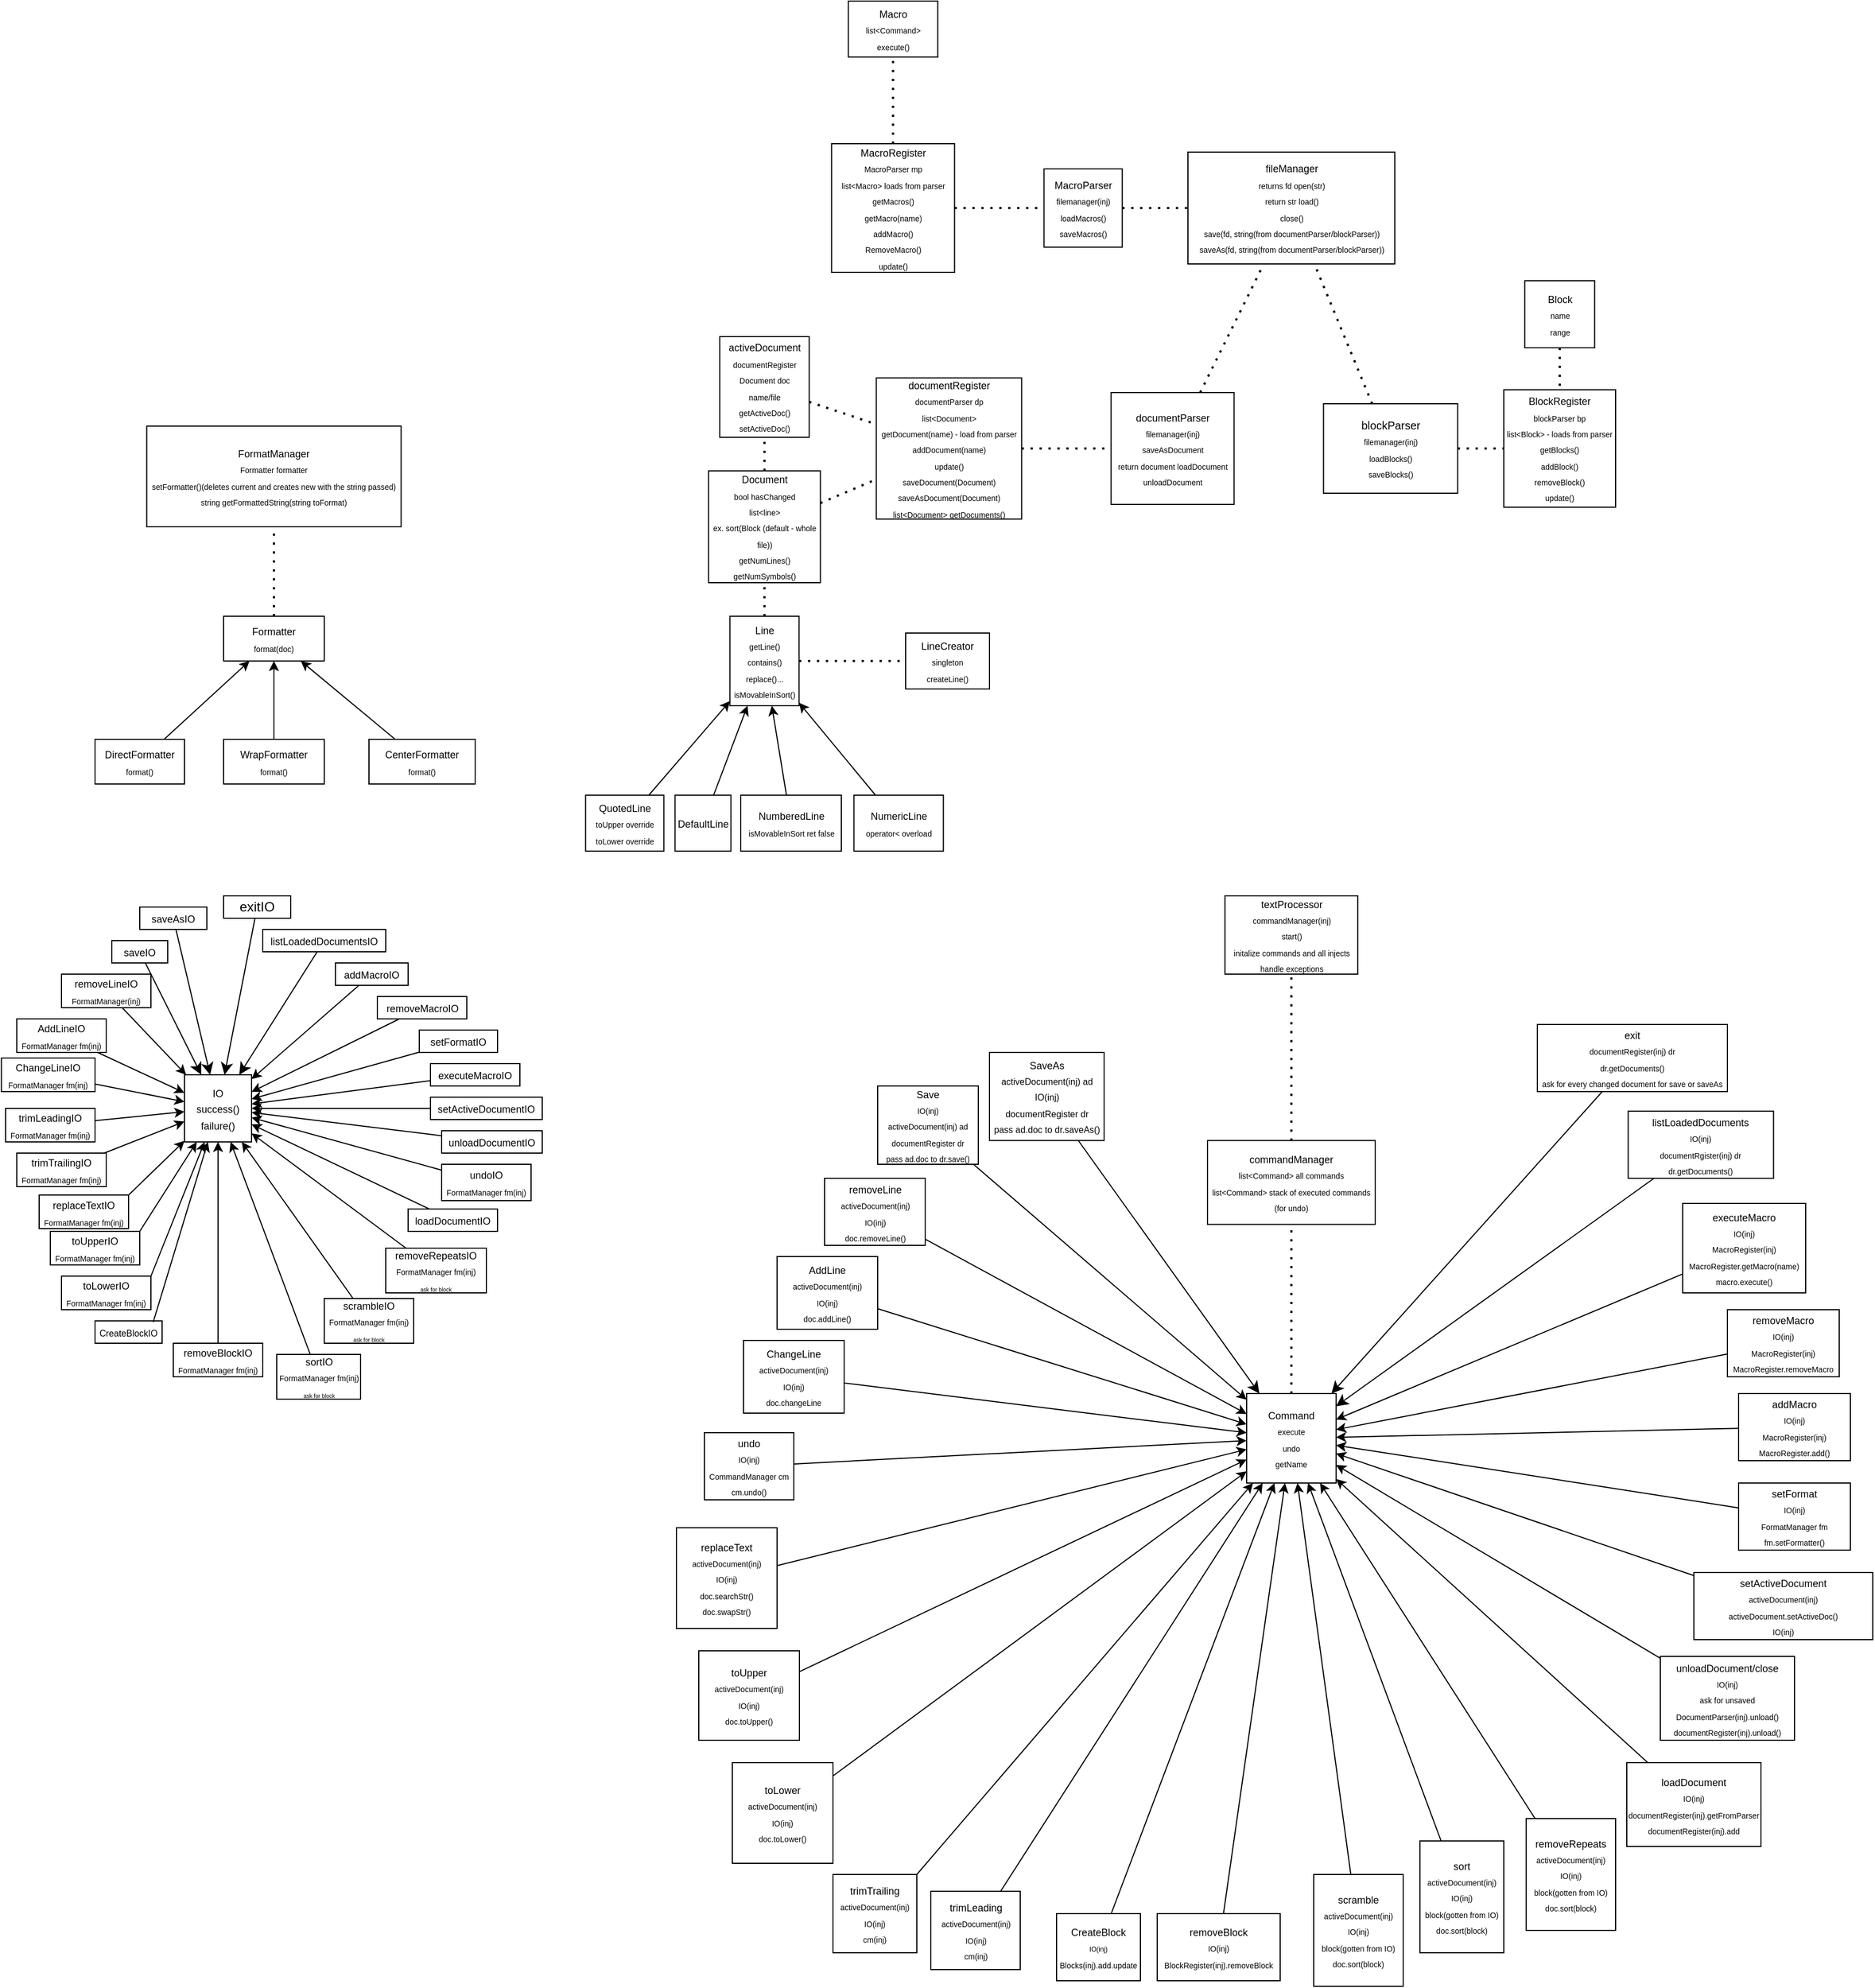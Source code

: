 <mxfile version="27.0.9">
  <diagram name="Page-1" id="WZtxArUw21AEg8nsX3O_">
    <mxGraphModel dx="2210" dy="1895" grid="1" gridSize="10" guides="1" tooltips="1" connect="1" arrows="1" fold="1" page="1" pageScale="1" pageWidth="850" pageHeight="1100" math="0" shadow="0">
      <root>
        <mxCell id="Geku6nf0btogOaxhjyzA-0" />
        <mxCell id="Geku6nf0btogOaxhjyzA-1" parent="Geku6nf0btogOaxhjyzA-0" />
        <mxCell id="yFrAFG5AL53cfiDgzdC0-0" value="&lt;font style=&quot;font-size: 9px;&quot;&gt;Command&lt;/font&gt;&lt;div&gt;&lt;font style=&quot;font-size: 7px;&quot;&gt;execute&lt;/font&gt;&lt;/div&gt;&lt;div&gt;&lt;font style=&quot;font-size: 7px;&quot;&gt;undo&lt;/font&gt;&lt;/div&gt;&lt;div&gt;&lt;font style=&quot;font-size: 7px;&quot;&gt;getName&lt;/font&gt;&lt;/div&gt;" style="whiteSpace=wrap;html=1;aspect=fixed;" parent="Geku6nf0btogOaxhjyzA-1" vertex="1">
          <mxGeometry x="1040" y="315" width="80" height="80" as="geometry" />
        </mxCell>
        <mxCell id="yFrAFG5AL53cfiDgzdC0-1" value="&lt;font style=&quot;font-size: 9px;&quot;&gt;replaceText&lt;/font&gt;&lt;div&gt;&lt;span style=&quot;font-size: 7px;&quot;&gt;activeDocument(inj)&lt;/span&gt;&lt;font size=&quot;1&quot;&gt;&lt;br&gt;&lt;/font&gt;&lt;div&gt;&lt;font style=&quot;&quot;&gt;&lt;font style=&quot;font-size: 7px;&quot;&gt;IO(inj)&lt;/font&gt;&lt;/font&gt;&lt;div&gt;&lt;div&gt;&lt;font style=&quot;font-size: 7px;&quot;&gt;doc.searchStr()&lt;/font&gt;&lt;/div&gt;&lt;div&gt;&lt;font style=&quot;font-size: 7px;&quot;&gt;doc.swapStr()&lt;/font&gt;&lt;/div&gt;&lt;/div&gt;&lt;/div&gt;&lt;/div&gt;" style="rounded=0;whiteSpace=wrap;html=1;" parent="Geku6nf0btogOaxhjyzA-1" vertex="1">
          <mxGeometry x="530" y="435" width="90" height="90" as="geometry" />
        </mxCell>
        <mxCell id="yFrAFG5AL53cfiDgzdC0-2" value="" style="endArrow=classic;html=1;rounded=0;" parent="Geku6nf0btogOaxhjyzA-1" source="yFrAFG5AL53cfiDgzdC0-1" target="yFrAFG5AL53cfiDgzdC0-0" edge="1">
          <mxGeometry width="50" height="50" relative="1" as="geometry">
            <mxPoint x="1000" y="465" as="sourcePoint" />
            <mxPoint x="1050" y="415" as="targetPoint" />
          </mxGeometry>
        </mxCell>
        <mxCell id="yFrAFG5AL53cfiDgzdC0-3" value="&lt;font style=&quot;font-size: 9px;&quot;&gt;Document&lt;/font&gt;&lt;div&gt;&lt;font style=&quot;&quot;&gt;&lt;font style=&quot;font-size: 7px;&quot;&gt;bool hasChanged&lt;/font&gt;&lt;br&gt;&lt;/font&gt;&lt;div&gt;&lt;font style=&quot;font-size: 7px;&quot;&gt;list&amp;lt;line&amp;gt;&lt;/font&gt;&lt;/div&gt;&lt;div&gt;&lt;font style=&quot;font-size: 7px;&quot;&gt;ex. sort(Block (default - whole file))&lt;/font&gt;&lt;/div&gt;&lt;div&gt;&lt;font style=&quot;font-size: 7px;&quot;&gt;getNumLines()&lt;/font&gt;&lt;/div&gt;&lt;div&gt;&lt;font style=&quot;font-size: 7px;&quot;&gt;getNumSymbols()&lt;/font&gt;&lt;/div&gt;&lt;/div&gt;" style="whiteSpace=wrap;html=1;aspect=fixed;" parent="Geku6nf0btogOaxhjyzA-1" vertex="1">
          <mxGeometry x="558.75" y="-510" width="100" height="100" as="geometry" />
        </mxCell>
        <mxCell id="yFrAFG5AL53cfiDgzdC0-4" value="&lt;font style=&quot;font-size: 9px;&quot;&gt;toUpper&lt;/font&gt;&lt;div&gt;&lt;span style=&quot;font-size: 7px;&quot;&gt;activeDocument(inj)&lt;/span&gt;&lt;font size=&quot;1&quot;&gt;&lt;br&gt;&lt;/font&gt;&lt;div&gt;&lt;span style=&quot;font-size: 7px;&quot;&gt;IO(inj)&lt;/span&gt;&lt;div&gt;&lt;div&gt;&lt;font style=&quot;font-size: 7px;&quot;&gt;doc.toUpper()&lt;/font&gt;&lt;/div&gt;&lt;/div&gt;&lt;/div&gt;&lt;/div&gt;" style="rounded=0;whiteSpace=wrap;html=1;" parent="Geku6nf0btogOaxhjyzA-1" vertex="1">
          <mxGeometry x="550" y="545" width="90" height="80" as="geometry" />
        </mxCell>
        <mxCell id="yFrAFG5AL53cfiDgzdC0-5" value="" style="endArrow=classic;html=1;rounded=0;" parent="Geku6nf0btogOaxhjyzA-1" source="yFrAFG5AL53cfiDgzdC0-4" target="yFrAFG5AL53cfiDgzdC0-0" edge="1">
          <mxGeometry width="50" height="50" relative="1" as="geometry">
            <mxPoint x="1020" y="425" as="sourcePoint" />
            <mxPoint x="1070" y="375" as="targetPoint" />
          </mxGeometry>
        </mxCell>
        <mxCell id="yFrAFG5AL53cfiDgzdC0-6" value="&lt;font style=&quot;font-size: 9px;&quot;&gt;toLower&lt;/font&gt;&lt;div&gt;&lt;span style=&quot;font-size: 7px;&quot;&gt;activeDocument(inj)&lt;/span&gt;&lt;font size=&quot;1&quot;&gt;&lt;br&gt;&lt;/font&gt;&lt;div&gt;&lt;span style=&quot;font-size: 7px;&quot;&gt;IO(inj)&lt;/span&gt;&lt;div&gt;&lt;div&gt;&lt;font style=&quot;font-size: 7px;&quot;&gt;doc.toLower()&lt;/font&gt;&lt;/div&gt;&lt;/div&gt;&lt;/div&gt;&lt;/div&gt;" style="whiteSpace=wrap;html=1;aspect=fixed;" parent="Geku6nf0btogOaxhjyzA-1" vertex="1">
          <mxGeometry x="580" y="645" width="90" height="90" as="geometry" />
        </mxCell>
        <mxCell id="yFrAFG5AL53cfiDgzdC0-7" value="" style="endArrow=classic;html=1;rounded=0;" parent="Geku6nf0btogOaxhjyzA-1" source="yFrAFG5AL53cfiDgzdC0-6" target="yFrAFG5AL53cfiDgzdC0-0" edge="1">
          <mxGeometry width="50" height="50" relative="1" as="geometry">
            <mxPoint x="1020" y="475" as="sourcePoint" />
            <mxPoint x="1070" y="425" as="targetPoint" />
          </mxGeometry>
        </mxCell>
        <mxCell id="yFrAFG5AL53cfiDgzdC0-8" value="&lt;font style=&quot;font-size: 9px;&quot;&gt;IO&lt;/font&gt;&lt;div&gt;&lt;font style=&quot;font-size: 9px;&quot;&gt;success()&lt;/font&gt;&lt;/div&gt;&lt;div&gt;&lt;font style=&quot;font-size: 9px;&quot;&gt;failure()&lt;/font&gt;&lt;/div&gt;" style="whiteSpace=wrap;html=1;aspect=fixed;" parent="Geku6nf0btogOaxhjyzA-1" vertex="1">
          <mxGeometry x="90" y="30" width="60" height="60" as="geometry" />
        </mxCell>
        <mxCell id="yFrAFG5AL53cfiDgzdC0-9" value="&lt;span style=&quot;font-size: 9px;&quot;&gt;replaceTextIO&lt;/span&gt;&lt;div&gt;&lt;span style=&quot;font-size: 7px;&quot;&gt;FormatManager fm(inj)&lt;/span&gt;&lt;span style=&quot;font-size: 9px;&quot;&gt;&lt;/span&gt;&lt;/div&gt;" style="rounded=0;whiteSpace=wrap;html=1;" parent="Geku6nf0btogOaxhjyzA-1" vertex="1">
          <mxGeometry x="-40" y="137.5" width="80" height="30" as="geometry" />
        </mxCell>
        <mxCell id="yFrAFG5AL53cfiDgzdC0-10" value="" style="endArrow=classic;html=1;rounded=0;exitX=1;exitY=0;exitDx=0;exitDy=0;" parent="Geku6nf0btogOaxhjyzA-1" source="yFrAFG5AL53cfiDgzdC0-9" target="yFrAFG5AL53cfiDgzdC0-8" edge="1">
          <mxGeometry width="50" height="50" relative="1" as="geometry">
            <mxPoint x="-100" y="100" as="sourcePoint" />
            <mxPoint x="-50" y="50" as="targetPoint" />
          </mxGeometry>
        </mxCell>
        <mxCell id="yFrAFG5AL53cfiDgzdC0-11" value="&lt;font style=&quot;font-size: 9px;&quot;&gt;toUpperIO&lt;/font&gt;&lt;div&gt;&lt;font style=&quot;font-size: 9px;&quot;&gt;&lt;span style=&quot;font-size: 7px;&quot;&gt;FormatManager fm(inj)&lt;/span&gt;&lt;/font&gt;&lt;/div&gt;" style="rounded=0;whiteSpace=wrap;html=1;" parent="Geku6nf0btogOaxhjyzA-1" vertex="1">
          <mxGeometry x="-30" y="170" width="80" height="30" as="geometry" />
        </mxCell>
        <mxCell id="yFrAFG5AL53cfiDgzdC0-12" value="" style="endArrow=classic;html=1;rounded=0;exitX=1;exitY=0;exitDx=0;exitDy=0;" parent="Geku6nf0btogOaxhjyzA-1" source="yFrAFG5AL53cfiDgzdC0-11" target="yFrAFG5AL53cfiDgzdC0-8" edge="1">
          <mxGeometry width="50" height="50" relative="1" as="geometry">
            <mxPoint x="-100" y="100" as="sourcePoint" />
            <mxPoint x="-50" y="50" as="targetPoint" />
          </mxGeometry>
        </mxCell>
        <mxCell id="yFrAFG5AL53cfiDgzdC0-13" value="&lt;font style=&quot;font-size: 9px;&quot;&gt;toLowerIO&lt;/font&gt;&lt;div&gt;&lt;font style=&quot;font-size: 9px;&quot;&gt;&lt;span style=&quot;font-size: 7px;&quot;&gt;FormatManager fm(inj)&lt;/span&gt;&lt;/font&gt;&lt;/div&gt;" style="rounded=0;whiteSpace=wrap;html=1;" parent="Geku6nf0btogOaxhjyzA-1" vertex="1">
          <mxGeometry x="-20" y="210" width="80" height="30" as="geometry" />
        </mxCell>
        <mxCell id="yFrAFG5AL53cfiDgzdC0-14" value="" style="endArrow=classic;html=1;rounded=0;exitX=1;exitY=0;exitDx=0;exitDy=0;" parent="Geku6nf0btogOaxhjyzA-1" source="yFrAFG5AL53cfiDgzdC0-13" target="yFrAFG5AL53cfiDgzdC0-8" edge="1">
          <mxGeometry width="50" height="50" relative="1" as="geometry">
            <mxPoint x="-100" y="100" as="sourcePoint" />
            <mxPoint x="-50" y="50" as="targetPoint" />
          </mxGeometry>
        </mxCell>
        <mxCell id="yFrAFG5AL53cfiDgzdC0-15" value="&lt;font style=&quot;font-size: 9px;&quot;&gt;trimLeading&lt;/font&gt;&lt;div&gt;&lt;span style=&quot;font-size: 7px;&quot;&gt;activeDocument(inj)&lt;/span&gt;&lt;font size=&quot;1&quot;&gt;&lt;br&gt;&lt;/font&gt;&lt;div&gt;&lt;font style=&quot;font-size: 7px;&quot;&gt;IO(inj)&lt;/font&gt;&lt;/div&gt;&lt;div&gt;&lt;font style=&quot;font-size: 7px;&quot;&gt;cm(inj)&lt;/font&gt;&lt;/div&gt;&lt;/div&gt;" style="rounded=0;whiteSpace=wrap;html=1;" parent="Geku6nf0btogOaxhjyzA-1" vertex="1">
          <mxGeometry x="757.5" y="760" width="80" height="70" as="geometry" />
        </mxCell>
        <mxCell id="yFrAFG5AL53cfiDgzdC0-16" value="" style="endArrow=classic;html=1;rounded=0;" parent="Geku6nf0btogOaxhjyzA-1" source="yFrAFG5AL53cfiDgzdC0-15" target="yFrAFG5AL53cfiDgzdC0-0" edge="1">
          <mxGeometry width="50" height="50" relative="1" as="geometry">
            <mxPoint x="1080" y="615" as="sourcePoint" />
            <mxPoint x="1130" y="565" as="targetPoint" />
          </mxGeometry>
        </mxCell>
        <mxCell id="yFrAFG5AL53cfiDgzdC0-17" value="&lt;font style=&quot;font-size: 9px;&quot;&gt;trimTrailing&lt;/font&gt;&lt;div&gt;&lt;span style=&quot;font-size: 7px;&quot;&gt;activeDocument(inj)&lt;/span&gt;&lt;font size=&quot;1&quot;&gt;&lt;br&gt;&lt;/font&gt;&lt;div&gt;&lt;font style=&quot;font-size: 7px;&quot;&gt;IO(inj)&lt;/font&gt;&lt;/div&gt;&lt;div&gt;&lt;font style=&quot;font-size: 7px;&quot;&gt;cm(inj)&lt;/font&gt;&lt;/div&gt;&lt;/div&gt;" style="rounded=0;whiteSpace=wrap;html=1;" parent="Geku6nf0btogOaxhjyzA-1" vertex="1">
          <mxGeometry x="670" y="745" width="75" height="70" as="geometry" />
        </mxCell>
        <mxCell id="yFrAFG5AL53cfiDgzdC0-18" value="" style="endArrow=classic;html=1;rounded=0;exitX=1;exitY=0;exitDx=0;exitDy=0;" parent="Geku6nf0btogOaxhjyzA-1" source="yFrAFG5AL53cfiDgzdC0-17" target="yFrAFG5AL53cfiDgzdC0-0" edge="1">
          <mxGeometry width="50" height="50" relative="1" as="geometry">
            <mxPoint x="1080" y="525" as="sourcePoint" />
            <mxPoint x="1130" y="475" as="targetPoint" />
          </mxGeometry>
        </mxCell>
        <mxCell id="yFrAFG5AL53cfiDgzdC0-19" value="&lt;font style=&quot;font-size: 9px;&quot;&gt;trimTrailingIO&lt;/font&gt;&lt;div&gt;&lt;font style=&quot;font-size: 9px;&quot;&gt;&lt;span style=&quot;font-size: 7px;&quot;&gt;FormatManager fm(inj)&lt;/span&gt;&lt;/font&gt;&lt;/div&gt;" style="rounded=0;whiteSpace=wrap;html=1;" parent="Geku6nf0btogOaxhjyzA-1" vertex="1">
          <mxGeometry x="-60" y="100" width="80" height="30" as="geometry" />
        </mxCell>
        <mxCell id="yFrAFG5AL53cfiDgzdC0-20" value="&lt;font style=&quot;font-size: 9px;&quot;&gt;trimLeadingIO&lt;/font&gt;&lt;div&gt;&lt;font style=&quot;font-size: 7px;&quot;&gt;FormatManager fm(inj)&lt;/font&gt;&lt;/div&gt;" style="rounded=0;whiteSpace=wrap;html=1;" parent="Geku6nf0btogOaxhjyzA-1" vertex="1">
          <mxGeometry x="-70" y="60" width="80" height="30" as="geometry" />
        </mxCell>
        <mxCell id="yFrAFG5AL53cfiDgzdC0-21" value="" style="endArrow=classic;html=1;rounded=0;" parent="Geku6nf0btogOaxhjyzA-1" source="yFrAFG5AL53cfiDgzdC0-20" target="yFrAFG5AL53cfiDgzdC0-8" edge="1">
          <mxGeometry width="50" height="50" relative="1" as="geometry">
            <mxPoint x="-160" y="160" as="sourcePoint" />
            <mxPoint x="-110" y="110" as="targetPoint" />
          </mxGeometry>
        </mxCell>
        <mxCell id="yFrAFG5AL53cfiDgzdC0-22" value="" style="endArrow=classic;html=1;rounded=0;" parent="Geku6nf0btogOaxhjyzA-1" source="yFrAFG5AL53cfiDgzdC0-19" target="yFrAFG5AL53cfiDgzdC0-8" edge="1">
          <mxGeometry width="50" height="50" relative="1" as="geometry">
            <mxPoint x="-160" y="160" as="sourcePoint" />
            <mxPoint x="-110" y="110" as="targetPoint" />
          </mxGeometry>
        </mxCell>
        <mxCell id="yFrAFG5AL53cfiDgzdC0-23" value="&lt;div&gt;&lt;span style=&quot;font-size: 9px; background-color: transparent; color: light-dark(rgb(0, 0, 0), rgb(255, 255, 255));&quot;&gt;CreateBlock&lt;/span&gt;&lt;/div&gt;&lt;div&gt;&lt;font style=&quot;&quot;&gt;&lt;font style=&quot;font-size: 6px;&quot;&gt;IO(inj)&lt;/font&gt;&lt;/font&gt;&lt;/div&gt;&lt;div&gt;&lt;font style=&quot;font-size: 7px;&quot;&gt;Blocks(inj).add.update&lt;/font&gt;&lt;/div&gt;" style="rounded=0;whiteSpace=wrap;html=1;" parent="Geku6nf0btogOaxhjyzA-1" vertex="1">
          <mxGeometry x="870" y="780" width="75" height="60" as="geometry" />
        </mxCell>
        <mxCell id="yFrAFG5AL53cfiDgzdC0-24" value="&lt;font style=&quot;font-size: 9px;&quot;&gt;Block&lt;/font&gt;&lt;div&gt;&lt;font style=&quot;font-size: 7px;&quot;&gt;&lt;font style=&quot;&quot;&gt;name&lt;/font&gt;&lt;br&gt;&lt;/font&gt;&lt;div&gt;&lt;font style=&quot;font-size: 7px;&quot;&gt;range&lt;/font&gt;&lt;/div&gt;&lt;/div&gt;" style="rounded=0;whiteSpace=wrap;html=1;" parent="Geku6nf0btogOaxhjyzA-1" vertex="1">
          <mxGeometry x="1288.75" y="-680" width="62.5" height="60" as="geometry" />
        </mxCell>
        <mxCell id="yFrAFG5AL53cfiDgzdC0-25" value="&lt;font style=&quot;font-size: 9px;&quot;&gt;BlockRegister&lt;/font&gt;&lt;div&gt;&lt;font style=&quot;font-size: 7px;&quot;&gt;blockParser bp&lt;br&gt;&lt;/font&gt;&lt;div&gt;&lt;font style=&quot;font-size: 7px;&quot;&gt;list&amp;lt;Block&amp;gt; - loads from parser&lt;/font&gt;&lt;/div&gt;&lt;div&gt;&lt;font style=&quot;font-size: 7px;&quot;&gt;getBlocks()&lt;/font&gt;&lt;/div&gt;&lt;div&gt;&lt;font style=&quot;font-size: 7px;&quot;&gt;addBlock()&lt;/font&gt;&lt;/div&gt;&lt;/div&gt;&lt;div&gt;&lt;font style=&quot;font-size: 7px;&quot;&gt;removeBlock()&lt;/font&gt;&lt;/div&gt;&lt;div&gt;&lt;font style=&quot;font-size: 7px;&quot;&gt;update()&lt;/font&gt;&lt;/div&gt;" style="rounded=0;whiteSpace=wrap;html=1;" parent="Geku6nf0btogOaxhjyzA-1" vertex="1">
          <mxGeometry x="1270" y="-582.5" width="100" height="105" as="geometry" />
        </mxCell>
        <mxCell id="yFrAFG5AL53cfiDgzdC0-26" value="&lt;font style=&quot;font-size: 8px;&quot;&gt;CreateBlockIO&lt;/font&gt;" style="rounded=0;whiteSpace=wrap;html=1;" parent="Geku6nf0btogOaxhjyzA-1" vertex="1">
          <mxGeometry x="10" y="250" width="60" height="20" as="geometry" />
        </mxCell>
        <mxCell id="yFrAFG5AL53cfiDgzdC0-27" value="" style="endArrow=classic;html=1;rounded=0;exitX=0.867;exitY=0.058;exitDx=0;exitDy=0;exitPerimeter=0;" parent="Geku6nf0btogOaxhjyzA-1" source="yFrAFG5AL53cfiDgzdC0-26" target="yFrAFG5AL53cfiDgzdC0-8" edge="1">
          <mxGeometry width="50" height="50" relative="1" as="geometry">
            <mxPoint x="145" y="50" as="sourcePoint" />
            <mxPoint x="195" as="targetPoint" />
          </mxGeometry>
        </mxCell>
        <mxCell id="yFrAFG5AL53cfiDgzdC0-28" value="&lt;font style=&quot;font-size: 10px;&quot;&gt;blockParser&lt;/font&gt;&lt;div&gt;&lt;font style=&quot;font-size: 7px;&quot;&gt;filemanager(inj)&lt;/font&gt;&lt;br&gt;&lt;div&gt;&lt;div&gt;&lt;font style=&quot;font-size: 7px;&quot;&gt;loadBlocks()&lt;/font&gt;&lt;/div&gt;&lt;div&gt;&lt;font style=&quot;font-size: 7px;&quot;&gt;saveBlocks()&lt;/font&gt;&lt;/div&gt;&lt;/div&gt;&lt;/div&gt;" style="rounded=0;whiteSpace=wrap;html=1;" parent="Geku6nf0btogOaxhjyzA-1" vertex="1">
          <mxGeometry x="1108.75" y="-570" width="120" height="80" as="geometry" />
        </mxCell>
        <mxCell id="yFrAFG5AL53cfiDgzdC0-29" value="" style="endArrow=none;dashed=1;html=1;dashPattern=1 3;strokeWidth=2;rounded=0;" parent="Geku6nf0btogOaxhjyzA-1" source="yFrAFG5AL53cfiDgzdC0-28" target="yFrAFG5AL53cfiDgzdC0-25" edge="1">
          <mxGeometry width="50" height="50" relative="1" as="geometry">
            <mxPoint x="1088.75" y="-30" as="sourcePoint" />
            <mxPoint x="1138.75" y="-80" as="targetPoint" />
          </mxGeometry>
        </mxCell>
        <mxCell id="yFrAFG5AL53cfiDgzdC0-30" value="" style="endArrow=none;dashed=1;html=1;dashPattern=1 3;strokeWidth=2;rounded=0;" parent="Geku6nf0btogOaxhjyzA-1" source="yFrAFG5AL53cfiDgzdC0-0" target="yFrAFG5AL53cfiDgzdC0-66" edge="1">
          <mxGeometry width="50" height="50" relative="1" as="geometry">
            <mxPoint x="510" y="145" as="sourcePoint" />
            <mxPoint x="1080" y="265" as="targetPoint" />
          </mxGeometry>
        </mxCell>
        <mxCell id="yFrAFG5AL53cfiDgzdC0-31" value="" style="endArrow=classic;html=1;rounded=0;" parent="Geku6nf0btogOaxhjyzA-1" source="yFrAFG5AL53cfiDgzdC0-23" target="yFrAFG5AL53cfiDgzdC0-0" edge="1">
          <mxGeometry width="50" height="50" relative="1" as="geometry">
            <mxPoint x="1260" y="585" as="sourcePoint" />
            <mxPoint x="1310" y="535" as="targetPoint" />
          </mxGeometry>
        </mxCell>
        <mxCell id="yFrAFG5AL53cfiDgzdC0-32" value="&lt;font style=&quot;font-size: 9px;&quot;&gt;sort&lt;/font&gt;&lt;div&gt;&lt;span style=&quot;font-size: 7px;&quot;&gt;activeDocument(inj)&lt;/span&gt;&lt;font size=&quot;1&quot;&gt;&lt;br&gt;&lt;/font&gt;&lt;div&gt;&lt;font style=&quot;font-size: 7px;&quot;&gt;IO(inj)&lt;/font&gt;&lt;/div&gt;&lt;div&gt;&lt;font style=&quot;font-size: 7px;&quot;&gt;block(gotten from IO)&lt;/font&gt;&lt;/div&gt;&lt;div&gt;&lt;font style=&quot;font-size: 7px;&quot;&gt;doc.sort(block)&lt;/font&gt;&lt;/div&gt;&lt;/div&gt;" style="rounded=0;whiteSpace=wrap;html=1;" parent="Geku6nf0btogOaxhjyzA-1" vertex="1">
          <mxGeometry x="1195" y="715" width="75" height="100" as="geometry" />
        </mxCell>
        <mxCell id="yFrAFG5AL53cfiDgzdC0-33" value="" style="endArrow=classic;html=1;rounded=0;" parent="Geku6nf0btogOaxhjyzA-1" source="yFrAFG5AL53cfiDgzdC0-32" target="yFrAFG5AL53cfiDgzdC0-0" edge="1">
          <mxGeometry width="50" height="50" relative="1" as="geometry">
            <mxPoint x="1220" y="655" as="sourcePoint" />
            <mxPoint x="1270" y="605" as="targetPoint" />
          </mxGeometry>
        </mxCell>
        <mxCell id="yFrAFG5AL53cfiDgzdC0-34" value="&lt;font style=&quot;font-size: 9px;&quot;&gt;sortIO&lt;/font&gt;&lt;div&gt;&lt;span style=&quot;font-size: 7px;&quot;&gt;FormatManager fm(inj)&lt;/span&gt;&lt;font size=&quot;1&quot;&gt;&lt;br&gt;&lt;/font&gt;&lt;div&gt;&lt;font style=&quot;font-size: 5px;&quot;&gt;ask for block&lt;/font&gt;&lt;/div&gt;&lt;/div&gt;" style="rounded=0;whiteSpace=wrap;html=1;" parent="Geku6nf0btogOaxhjyzA-1" vertex="1">
          <mxGeometry x="172.5" y="280" width="75" height="40" as="geometry" />
        </mxCell>
        <mxCell id="yFrAFG5AL53cfiDgzdC0-35" value="" style="endArrow=classic;html=1;rounded=0;" parent="Geku6nf0btogOaxhjyzA-1" source="yFrAFG5AL53cfiDgzdC0-34" target="yFrAFG5AL53cfiDgzdC0-8" edge="1">
          <mxGeometry width="50" height="50" relative="1" as="geometry">
            <mxPoint x="255" y="140" as="sourcePoint" />
            <mxPoint x="305" y="90" as="targetPoint" />
          </mxGeometry>
        </mxCell>
        <mxCell id="yFrAFG5AL53cfiDgzdC0-36" value="&lt;font style=&quot;font-size: 9px;&quot;&gt;scramble&lt;/font&gt;&lt;div&gt;&lt;span style=&quot;font-size: 7px;&quot;&gt;activeDocument(inj)&lt;/span&gt;&lt;font size=&quot;1&quot;&gt;&lt;br&gt;&lt;/font&gt;&lt;div&gt;&lt;font style=&quot;font-size: 7px;&quot;&gt;IO(inj)&lt;/font&gt;&lt;/div&gt;&lt;div&gt;&lt;font style=&quot;font-size: 7px;&quot;&gt;block(gotten from IO)&lt;/font&gt;&lt;/div&gt;&lt;div&gt;&lt;font style=&quot;font-size: 7px;&quot;&gt;doc.sort(block)&lt;/font&gt;&lt;/div&gt;&lt;/div&gt;" style="rounded=0;whiteSpace=wrap;html=1;" parent="Geku6nf0btogOaxhjyzA-1" vertex="1">
          <mxGeometry x="1100" y="745" width="80" height="100" as="geometry" />
        </mxCell>
        <mxCell id="yFrAFG5AL53cfiDgzdC0-37" value="" style="endArrow=classic;html=1;rounded=0;" parent="Geku6nf0btogOaxhjyzA-1" source="yFrAFG5AL53cfiDgzdC0-36" target="yFrAFG5AL53cfiDgzdC0-0" edge="1">
          <mxGeometry width="50" height="50" relative="1" as="geometry">
            <mxPoint x="1190" y="625" as="sourcePoint" />
            <mxPoint x="1240" y="575" as="targetPoint" />
          </mxGeometry>
        </mxCell>
        <mxCell id="yFrAFG5AL53cfiDgzdC0-38" value="&lt;font style=&quot;font-size: 9px;&quot;&gt;removeRepeats&lt;/font&gt;&lt;div&gt;&lt;span style=&quot;font-size: 7px;&quot;&gt;activeDocument(inj)&lt;/span&gt;&lt;font size=&quot;1&quot;&gt;&lt;br&gt;&lt;/font&gt;&lt;div&gt;&lt;font style=&quot;font-size: 7px;&quot;&gt;IO(inj)&lt;/font&gt;&lt;/div&gt;&lt;div&gt;&lt;font style=&quot;font-size: 7px;&quot;&gt;block(gotten from IO)&lt;/font&gt;&lt;/div&gt;&lt;div&gt;&lt;font style=&quot;font-size: 7px;&quot;&gt;doc.sort(block)&lt;/font&gt;&lt;/div&gt;&lt;/div&gt;" style="rounded=0;whiteSpace=wrap;html=1;" parent="Geku6nf0btogOaxhjyzA-1" vertex="1">
          <mxGeometry x="1290" y="695" width="80" height="100" as="geometry" />
        </mxCell>
        <mxCell id="yFrAFG5AL53cfiDgzdC0-39" value="" style="endArrow=classic;html=1;rounded=0;" parent="Geku6nf0btogOaxhjyzA-1" source="yFrAFG5AL53cfiDgzdC0-38" target="yFrAFG5AL53cfiDgzdC0-0" edge="1">
          <mxGeometry width="50" height="50" relative="1" as="geometry">
            <mxPoint x="1220" y="675" as="sourcePoint" />
            <mxPoint x="1270" y="625" as="targetPoint" />
          </mxGeometry>
        </mxCell>
        <mxCell id="yFrAFG5AL53cfiDgzdC0-40" value="&lt;font style=&quot;font-size: 9px;&quot;&gt;scrambleIO&lt;/font&gt;&lt;div&gt;&lt;span style=&quot;font-size: 7px;&quot;&gt;FormatManager fm(inj)&lt;/span&gt;&lt;font size=&quot;1&quot;&gt;&lt;br&gt;&lt;/font&gt;&lt;div&gt;&lt;font style=&quot;font-size: 5px;&quot;&gt;ask for block&lt;/font&gt;&lt;/div&gt;&lt;/div&gt;" style="rounded=0;whiteSpace=wrap;html=1;" parent="Geku6nf0btogOaxhjyzA-1" vertex="1">
          <mxGeometry x="215" y="230" width="80" height="40" as="geometry" />
        </mxCell>
        <mxCell id="yFrAFG5AL53cfiDgzdC0-41" value="" style="endArrow=classic;html=1;rounded=0;" parent="Geku6nf0btogOaxhjyzA-1" source="yFrAFG5AL53cfiDgzdC0-40" target="yFrAFG5AL53cfiDgzdC0-8" edge="1">
          <mxGeometry width="50" height="50" relative="1" as="geometry">
            <mxPoint x="270" y="70" as="sourcePoint" />
            <mxPoint x="320" y="20" as="targetPoint" />
          </mxGeometry>
        </mxCell>
        <mxCell id="yFrAFG5AL53cfiDgzdC0-42" value="&lt;font style=&quot;font-size: 9px;&quot;&gt;removeRepeatsIO&lt;/font&gt;&lt;div&gt;&lt;span style=&quot;font-size: 7px;&quot;&gt;FormatManager fm(inj)&lt;/span&gt;&lt;font size=&quot;1&quot;&gt;&lt;br&gt;&lt;/font&gt;&lt;div&gt;&lt;font style=&quot;font-size: 5px;&quot;&gt;ask for block&lt;/font&gt;&lt;/div&gt;&lt;/div&gt;" style="rounded=0;whiteSpace=wrap;html=1;" parent="Geku6nf0btogOaxhjyzA-1" vertex="1">
          <mxGeometry x="270" y="185" width="90" height="40" as="geometry" />
        </mxCell>
        <mxCell id="yFrAFG5AL53cfiDgzdC0-43" value="" style="endArrow=classic;html=1;rounded=0;" parent="Geku6nf0btogOaxhjyzA-1" source="yFrAFG5AL53cfiDgzdC0-42" target="yFrAFG5AL53cfiDgzdC0-8" edge="1">
          <mxGeometry width="50" height="50" relative="1" as="geometry">
            <mxPoint x="310" y="80" as="sourcePoint" />
            <mxPoint x="360" y="30" as="targetPoint" />
          </mxGeometry>
        </mxCell>
        <mxCell id="yFrAFG5AL53cfiDgzdC0-44" style="edgeStyle=none;curved=1;rounded=0;orthogonalLoop=1;jettySize=auto;html=1;fontSize=12;startSize=8;endSize=8;entryX=0.5;entryY=1;entryDx=0;entryDy=0;" parent="Geku6nf0btogOaxhjyzA-1" source="yFrAFG5AL53cfiDgzdC0-45" target="yFrAFG5AL53cfiDgzdC0-45" edge="1">
          <mxGeometry relative="1" as="geometry">
            <mxPoint x="773.75" y="-460" as="targetPoint" />
          </mxGeometry>
        </mxCell>
        <mxCell id="yFrAFG5AL53cfiDgzdC0-45" value="&lt;font style=&quot;font-size: 9px;&quot;&gt;documentRegister&lt;/font&gt;&lt;div&gt;&lt;font style=&quot;&quot;&gt;&lt;font style=&quot;font-size: 7px;&quot;&gt;documentParser dp&lt;/font&gt;&lt;br&gt;&lt;/font&gt;&lt;div&gt;&lt;font style=&quot;font-size: 7px;&quot;&gt;list&amp;lt;Document&amp;gt;&lt;/font&gt;&lt;/div&gt;&lt;div&gt;&lt;font style=&quot;font-size: 7px;&quot;&gt;getDocument(name) - load from parser&lt;/font&gt;&lt;/div&gt;&lt;div&gt;&lt;font style=&quot;font-size: 7px;&quot;&gt;addDocument(name)&lt;/font&gt;&lt;/div&gt;&lt;div&gt;&lt;font style=&quot;font-size: 7px;&quot;&gt;update()&lt;/font&gt;&lt;/div&gt;&lt;/div&gt;&lt;div&gt;&lt;font style=&quot;font-size: 7px;&quot;&gt;saveDocument(Document)&lt;/font&gt;&lt;/div&gt;&lt;div&gt;&lt;font style=&quot;font-size: 7px;&quot;&gt;saveAsDocument(Document)&lt;/font&gt;&lt;/div&gt;&lt;div&gt;&lt;font style=&quot;font-size: 7px;&quot;&gt;list&amp;lt;Document&amp;gt; getDocuments()&lt;/font&gt;&lt;/div&gt;" style="rounded=0;whiteSpace=wrap;html=1;" parent="Geku6nf0btogOaxhjyzA-1" vertex="1">
          <mxGeometry x="708.75" y="-593.12" width="130" height="126.25" as="geometry" />
        </mxCell>
        <mxCell id="yFrAFG5AL53cfiDgzdC0-46" value="&lt;font style=&quot;font-size: 9px;&quot;&gt;loadDocument&lt;/font&gt;&lt;div&gt;&lt;font style=&quot;font-size: 7px;&quot;&gt;IO(inj)&lt;/font&gt;&lt;/div&gt;&lt;div&gt;&lt;font style=&quot;font-size: 7px;&quot;&gt;documentRegister(inj).getFromParser&lt;/font&gt;&lt;/div&gt;&lt;div&gt;&lt;font style=&quot;font-size: 7px;&quot;&gt;documentRegister(inj).add&lt;/font&gt;&lt;/div&gt;" style="rounded=0;whiteSpace=wrap;html=1;" parent="Geku6nf0btogOaxhjyzA-1" vertex="1">
          <mxGeometry x="1380" y="645" width="120" height="75" as="geometry" />
        </mxCell>
        <mxCell id="yFrAFG5AL53cfiDgzdC0-47" value="&lt;font style=&quot;font-size: 9px;&quot;&gt;activeDocument&lt;/font&gt;&lt;div&gt;&lt;font style=&quot;font-size: 7px;&quot;&gt;documentRegister&lt;/font&gt;&lt;/div&gt;&lt;div&gt;&lt;font style=&quot;font-size: 7px;&quot;&gt;Document doc&lt;br&gt;&lt;/font&gt;&lt;div&gt;&lt;font style=&quot;font-size: 7px;&quot;&gt;name/file&lt;/font&gt;&lt;/div&gt;&lt;/div&gt;&lt;div&gt;&lt;font style=&quot;font-size: 7px;&quot;&gt;getActiveDoc()&lt;/font&gt;&lt;/div&gt;&lt;div&gt;&lt;font style=&quot;font-size: 7px;&quot;&gt;setActiveDoc()&lt;/font&gt;&lt;/div&gt;" style="rounded=0;whiteSpace=wrap;html=1;" parent="Geku6nf0btogOaxhjyzA-1" vertex="1">
          <mxGeometry x="568.75" y="-630" width="80" height="90" as="geometry" />
        </mxCell>
        <mxCell id="yFrAFG5AL53cfiDgzdC0-48" value="&lt;font style=&quot;font-size: 9px;&quot;&gt;setActiveDocument&lt;/font&gt;&lt;div&gt;&lt;font style=&quot;font-size: 7px;&quot;&gt;activeDocument(inj)&lt;br&gt;&lt;/font&gt;&lt;div&gt;&lt;font style=&quot;font-size: 7px;&quot;&gt;activeDocument.setActiveDoc()&lt;br&gt;&lt;/font&gt;&lt;div&gt;&lt;font style=&quot;font-size: 7px;&quot;&gt;IO(inj)&lt;/font&gt;&lt;/div&gt;&lt;/div&gt;&lt;/div&gt;" style="rounded=0;whiteSpace=wrap;html=1;" parent="Geku6nf0btogOaxhjyzA-1" vertex="1">
          <mxGeometry x="1440" y="475" width="160" height="60" as="geometry" />
        </mxCell>
        <mxCell id="yFrAFG5AL53cfiDgzdC0-49" value="" style="endArrow=classic;html=1;rounded=0;" parent="Geku6nf0btogOaxhjyzA-1" source="yFrAFG5AL53cfiDgzdC0-48" target="yFrAFG5AL53cfiDgzdC0-0" edge="1">
          <mxGeometry width="50" height="50" relative="1" as="geometry">
            <mxPoint x="1440" y="555" as="sourcePoint" />
            <mxPoint x="1490" y="505" as="targetPoint" />
          </mxGeometry>
        </mxCell>
        <mxCell id="yFrAFG5AL53cfiDgzdC0-50" value="" style="endArrow=none;dashed=1;html=1;dashPattern=1 3;strokeWidth=2;rounded=0;" parent="Geku6nf0btogOaxhjyzA-1" source="yFrAFG5AL53cfiDgzdC0-3" target="yFrAFG5AL53cfiDgzdC0-47" edge="1">
          <mxGeometry width="50" height="50" relative="1" as="geometry">
            <mxPoint x="668.75" y="-460" as="sourcePoint" />
            <mxPoint x="718.75" y="-510" as="targetPoint" />
          </mxGeometry>
        </mxCell>
        <mxCell id="yFrAFG5AL53cfiDgzdC0-51" value="" style="endArrow=none;dashed=1;html=1;dashPattern=1 3;strokeWidth=2;rounded=0;" parent="Geku6nf0btogOaxhjyzA-1" source="yFrAFG5AL53cfiDgzdC0-3" target="yFrAFG5AL53cfiDgzdC0-45" edge="1">
          <mxGeometry width="50" height="50" relative="1" as="geometry">
            <mxPoint x="668.75" y="-460" as="sourcePoint" />
            <mxPoint x="718.75" y="-510" as="targetPoint" />
          </mxGeometry>
        </mxCell>
        <mxCell id="yFrAFG5AL53cfiDgzdC0-52" value="&lt;font style=&quot;font-size: 9px;&quot;&gt;fileManager&lt;/font&gt;&lt;div&gt;&lt;div&gt;&lt;font style=&quot;font-size: 7px;&quot;&gt;returns fd open(str)&lt;/font&gt;&lt;/div&gt;&lt;div&gt;&lt;font style=&quot;font-size: 7px;&quot;&gt;return str load()&lt;/font&gt;&lt;/div&gt;&lt;div&gt;&lt;font style=&quot;font-size: 7px;&quot;&gt;close()&lt;/font&gt;&lt;/div&gt;&lt;div&gt;&lt;font style=&quot;font-size: 7px;&quot;&gt;save(fd, string(from documentParser/blockParser))&lt;/font&gt;&lt;/div&gt;&lt;div&gt;&lt;font style=&quot;font-size: 7px;&quot;&gt;saveAs(fd,&amp;nbsp;&lt;span style=&quot;background-color: transparent; color: light-dark(rgb(0, 0, 0), rgb(255, 255, 255));&quot;&gt;string(from documentParser/blockParser)&lt;/span&gt;&lt;span style=&quot;background-color: transparent; color: light-dark(rgb(0, 0, 0), rgb(255, 255, 255));&quot;&gt;)&lt;/span&gt;&lt;/font&gt;&lt;/div&gt;&lt;/div&gt;" style="rounded=0;whiteSpace=wrap;html=1;" parent="Geku6nf0btogOaxhjyzA-1" vertex="1">
          <mxGeometry x="987.5" y="-795" width="185" height="100" as="geometry" />
        </mxCell>
        <mxCell id="yFrAFG5AL53cfiDgzdC0-53" value="&lt;font style=&quot;font-size: 9px;&quot;&gt;documentParser&lt;/font&gt;&lt;div&gt;&lt;font style=&quot;font-size: 7px;&quot;&gt;filemanager(inj)&lt;/font&gt;&lt;/div&gt;&lt;div&gt;&lt;font style=&quot;font-size: 7px;&quot;&gt;saveAsDocument&lt;/font&gt;&lt;/div&gt;&lt;div&gt;&lt;font style=&quot;font-size: 7px;&quot;&gt;return document loadDocument&lt;/font&gt;&lt;/div&gt;&lt;div&gt;&lt;font style=&quot;font-size: 7px;&quot;&gt;unloadDocument&lt;/font&gt;&lt;/div&gt;" style="rounded=0;whiteSpace=wrap;html=1;" parent="Geku6nf0btogOaxhjyzA-1" vertex="1">
          <mxGeometry x="918.75" y="-580" width="110" height="100" as="geometry" />
        </mxCell>
        <mxCell id="yFrAFG5AL53cfiDgzdC0-54" value="" style="endArrow=none;dashed=1;html=1;dashPattern=1 3;strokeWidth=2;rounded=0;" parent="Geku6nf0btogOaxhjyzA-1" source="yFrAFG5AL53cfiDgzdC0-24" target="yFrAFG5AL53cfiDgzdC0-25" edge="1">
          <mxGeometry width="50" height="50" relative="1" as="geometry">
            <mxPoint x="1203.75" y="-560" as="sourcePoint" />
            <mxPoint x="1253.75" y="-610" as="targetPoint" />
          </mxGeometry>
        </mxCell>
        <mxCell id="yFrAFG5AL53cfiDgzdC0-55" value="" style="endArrow=none;dashed=1;html=1;dashPattern=1 3;strokeWidth=2;rounded=0;" parent="Geku6nf0btogOaxhjyzA-1" source="yFrAFG5AL53cfiDgzdC0-47" target="yFrAFG5AL53cfiDgzdC0-45" edge="1">
          <mxGeometry width="50" height="50" relative="1" as="geometry">
            <mxPoint x="538.75" y="-340" as="sourcePoint" />
            <mxPoint x="588.75" y="-390" as="targetPoint" />
          </mxGeometry>
        </mxCell>
        <mxCell id="yFrAFG5AL53cfiDgzdC0-56" value="" style="endArrow=classic;html=1;rounded=0;" parent="Geku6nf0btogOaxhjyzA-1" source="yFrAFG5AL53cfiDgzdC0-46" target="yFrAFG5AL53cfiDgzdC0-0" edge="1">
          <mxGeometry width="50" height="50" relative="1" as="geometry">
            <mxPoint x="1420" y="385" as="sourcePoint" />
            <mxPoint x="1470" y="335" as="targetPoint" />
          </mxGeometry>
        </mxCell>
        <mxCell id="yFrAFG5AL53cfiDgzdC0-60" value="" style="endArrow=none;dashed=1;html=1;dashPattern=1 3;strokeWidth=2;rounded=0;" parent="Geku6nf0btogOaxhjyzA-1" source="yFrAFG5AL53cfiDgzdC0-45" target="yFrAFG5AL53cfiDgzdC0-53" edge="1">
          <mxGeometry width="50" height="50" relative="1" as="geometry">
            <mxPoint x="938.75" y="-620" as="sourcePoint" />
            <mxPoint x="918.75" y="-546.071" as="targetPoint" />
          </mxGeometry>
        </mxCell>
        <mxCell id="yFrAFG5AL53cfiDgzdC0-62" value="&lt;font style=&quot;font-size: 9px;&quot;&gt;Line&lt;/font&gt;&lt;div&gt;&lt;font style=&quot;font-size: 7px;&quot;&gt;getLine()&lt;/font&gt;&lt;/div&gt;&lt;div&gt;&lt;font style=&quot;font-size: 7px;&quot;&gt;contains()&lt;/font&gt;&lt;/div&gt;&lt;div&gt;&lt;font style=&quot;font-size: 7px;&quot;&gt;replace()...&lt;/font&gt;&lt;/div&gt;&lt;div&gt;&lt;font style=&quot;font-size: 7px;&quot;&gt;isMovableInSort()&lt;/font&gt;&lt;/div&gt;" style="rounded=0;whiteSpace=wrap;html=1;" parent="Geku6nf0btogOaxhjyzA-1" vertex="1">
          <mxGeometry x="577.81" y="-380" width="61.87" height="80" as="geometry" />
        </mxCell>
        <mxCell id="yFrAFG5AL53cfiDgzdC0-63" value="" style="endArrow=none;dashed=1;html=1;dashPattern=1 3;strokeWidth=2;rounded=0;" parent="Geku6nf0btogOaxhjyzA-1" source="yFrAFG5AL53cfiDgzdC0-62" target="yFrAFG5AL53cfiDgzdC0-3" edge="1">
          <mxGeometry width="50" height="50" relative="1" as="geometry">
            <mxPoint x="950" y="-30" as="sourcePoint" />
            <mxPoint x="1000" y="-80" as="targetPoint" />
          </mxGeometry>
        </mxCell>
        <mxCell id="yFrAFG5AL53cfiDgzdC0-64" value="&lt;font style=&quot;font-size: 9px;&quot;&gt;unloadDocument/close&lt;/font&gt;&lt;div&gt;&lt;font style=&quot;font-size: 7px;&quot;&gt;IO(inj)&lt;/font&gt;&lt;/div&gt;&lt;div&gt;&lt;font style=&quot;font-size: 7px;&quot;&gt;ask for unsaved&lt;/font&gt;&lt;/div&gt;&lt;div&gt;&lt;font style=&quot;font-size: 7px;&quot;&gt;DocumentParser(inj).unload()&lt;/font&gt;&lt;/div&gt;&lt;div&gt;&lt;font style=&quot;font-size: 7px;&quot;&gt;documentRegister(inj).unload()&lt;/font&gt;&lt;/div&gt;" style="rounded=0;whiteSpace=wrap;html=1;" parent="Geku6nf0btogOaxhjyzA-1" vertex="1">
          <mxGeometry x="1410" y="550" width="120" height="75" as="geometry" />
        </mxCell>
        <mxCell id="yFrAFG5AL53cfiDgzdC0-65" value="" style="endArrow=classic;html=1;rounded=0;" parent="Geku6nf0btogOaxhjyzA-1" source="yFrAFG5AL53cfiDgzdC0-64" target="yFrAFG5AL53cfiDgzdC0-0" edge="1">
          <mxGeometry width="50" height="50" relative="1" as="geometry">
            <mxPoint x="1320" y="530" as="sourcePoint" />
            <mxPoint x="1370" y="480" as="targetPoint" />
          </mxGeometry>
        </mxCell>
        <mxCell id="yFrAFG5AL53cfiDgzdC0-66" value="&lt;font style=&quot;font-size: 9px;&quot;&gt;commandManager&lt;/font&gt;&lt;div&gt;&lt;font style=&quot;&quot;&gt;&lt;font style=&quot;font-size: 7px;&quot;&gt;list&amp;lt;Command&amp;gt; all commands&lt;/font&gt;&lt;br&gt;&lt;/font&gt;&lt;div&gt;&lt;font style=&quot;font-size: 7px;&quot;&gt;list&amp;lt;Command&amp;gt; stack of executed commands&lt;/font&gt;&lt;/div&gt;&lt;div&gt;&lt;font style=&quot;font-size: 7px;&quot;&gt;(for undo)&lt;/font&gt;&lt;/div&gt;&lt;/div&gt;" style="rounded=0;whiteSpace=wrap;html=1;" parent="Geku6nf0btogOaxhjyzA-1" vertex="1">
          <mxGeometry x="1005" y="88.75" width="150" height="75" as="geometry" />
        </mxCell>
        <mxCell id="yFrAFG5AL53cfiDgzdC0-67" value="&lt;font style=&quot;font-size: 9px;&quot;&gt;removeBlock&lt;/font&gt;&lt;div&gt;&lt;font style=&quot;font-size: 7px;&quot;&gt;IO(inj)&lt;/font&gt;&lt;/div&gt;&lt;div&gt;&lt;font style=&quot;font-size: 7px;&quot;&gt;BlockRegister(inj).removeBlock&lt;/font&gt;&lt;/div&gt;" style="rounded=0;whiteSpace=wrap;html=1;" parent="Geku6nf0btogOaxhjyzA-1" vertex="1">
          <mxGeometry x="960" y="780" width="110" height="60" as="geometry" />
        </mxCell>
        <mxCell id="yFrAFG5AL53cfiDgzdC0-68" value="" style="endArrow=classic;html=1;rounded=0;" parent="Geku6nf0btogOaxhjyzA-1" source="yFrAFG5AL53cfiDgzdC0-67" target="yFrAFG5AL53cfiDgzdC0-0" edge="1">
          <mxGeometry width="50" height="50" relative="1" as="geometry">
            <mxPoint x="970" y="780" as="sourcePoint" />
            <mxPoint x="1020" y="730" as="targetPoint" />
          </mxGeometry>
        </mxCell>
        <mxCell id="yFrAFG5AL53cfiDgzdC0-69" value="&lt;font style=&quot;font-size: 9px;&quot;&gt;undo&lt;/font&gt;&lt;div&gt;&lt;font style=&quot;font-size: 7px;&quot;&gt;IO(inj)&lt;/font&gt;&lt;/div&gt;&lt;div&gt;&lt;font style=&quot;font-size: 7px;&quot;&gt;CommandManager cm&lt;/font&gt;&lt;/div&gt;&lt;div&gt;&lt;font style=&quot;font-size: 7px;&quot;&gt;cm.undo()&lt;/font&gt;&lt;/div&gt;" style="rounded=0;whiteSpace=wrap;html=1;" parent="Geku6nf0btogOaxhjyzA-1" vertex="1">
          <mxGeometry x="555" y="350" width="80" height="60" as="geometry" />
        </mxCell>
        <mxCell id="yFrAFG5AL53cfiDgzdC0-70" value="" style="endArrow=classic;html=1;rounded=0;" parent="Geku6nf0btogOaxhjyzA-1" source="yFrAFG5AL53cfiDgzdC0-69" target="yFrAFG5AL53cfiDgzdC0-0" edge="1">
          <mxGeometry width="50" height="50" relative="1" as="geometry">
            <mxPoint x="800" y="430" as="sourcePoint" />
            <mxPoint x="850" y="380" as="targetPoint" />
          </mxGeometry>
        </mxCell>
        <mxCell id="yFrAFG5AL53cfiDgzdC0-71" value="&lt;font style=&quot;font-size: 9px;&quot;&gt;removeBlockIO&lt;/font&gt;&lt;div&gt;&lt;font style=&quot;font-size: 9px;&quot;&gt;&lt;span style=&quot;font-size: 7px;&quot;&gt;FormatManager fm(inj)&lt;/span&gt;&lt;/font&gt;&lt;/div&gt;" style="rounded=0;whiteSpace=wrap;html=1;" parent="Geku6nf0btogOaxhjyzA-1" vertex="1">
          <mxGeometry x="80" y="270" width="80" height="30" as="geometry" />
        </mxCell>
        <mxCell id="yFrAFG5AL53cfiDgzdC0-72" value="" style="endArrow=classic;html=1;rounded=0;" parent="Geku6nf0btogOaxhjyzA-1" source="yFrAFG5AL53cfiDgzdC0-71" target="yFrAFG5AL53cfiDgzdC0-8" edge="1">
          <mxGeometry width="50" height="50" relative="1" as="geometry">
            <mxPoint x="150" y="320" as="sourcePoint" />
            <mxPoint x="200" y="270" as="targetPoint" />
          </mxGeometry>
        </mxCell>
        <mxCell id="yFrAFG5AL53cfiDgzdC0-73" value="&lt;font style=&quot;font-size: 9px;&quot;&gt;loadDocumentIO&lt;/font&gt;" style="rounded=0;whiteSpace=wrap;html=1;" parent="Geku6nf0btogOaxhjyzA-1" vertex="1">
          <mxGeometry x="290" y="150" width="80" height="20" as="geometry" />
        </mxCell>
        <mxCell id="yFrAFG5AL53cfiDgzdC0-74" value="" style="endArrow=classic;html=1;rounded=0;" parent="Geku6nf0btogOaxhjyzA-1" source="yFrAFG5AL53cfiDgzdC0-73" target="yFrAFG5AL53cfiDgzdC0-8" edge="1">
          <mxGeometry width="50" height="50" relative="1" as="geometry">
            <mxPoint x="230" y="170" as="sourcePoint" />
            <mxPoint x="280" y="120" as="targetPoint" />
          </mxGeometry>
        </mxCell>
        <mxCell id="yFrAFG5AL53cfiDgzdC0-75" value="&lt;font style=&quot;font-size: 9px;&quot;&gt;undoIO&lt;/font&gt;&lt;div&gt;&lt;font style=&quot;font-size: 9px;&quot;&gt;&lt;span style=&quot;font-size: 7px;&quot;&gt;FormatManager fm(inj)&lt;/span&gt;&lt;/font&gt;&lt;/div&gt;" style="rounded=0;whiteSpace=wrap;html=1;" parent="Geku6nf0btogOaxhjyzA-1" vertex="1">
          <mxGeometry x="320" y="110" width="80" height="32.5" as="geometry" />
        </mxCell>
        <mxCell id="yFrAFG5AL53cfiDgzdC0-76" value="" style="endArrow=classic;html=1;rounded=0;" parent="Geku6nf0btogOaxhjyzA-1" source="yFrAFG5AL53cfiDgzdC0-75" target="yFrAFG5AL53cfiDgzdC0-8" edge="1">
          <mxGeometry width="50" height="50" relative="1" as="geometry">
            <mxPoint x="340" y="210" as="sourcePoint" />
            <mxPoint x="390" y="160" as="targetPoint" />
          </mxGeometry>
        </mxCell>
        <mxCell id="yFrAFG5AL53cfiDgzdC0-77" value="&lt;font style=&quot;font-size: 9px;&quot;&gt;unloadDocumentIO&lt;/font&gt;" style="rounded=0;whiteSpace=wrap;html=1;" parent="Geku6nf0btogOaxhjyzA-1" vertex="1">
          <mxGeometry x="320" y="80" width="90" height="20" as="geometry" />
        </mxCell>
        <mxCell id="yFrAFG5AL53cfiDgzdC0-78" value="" style="endArrow=classic;html=1;rounded=0;" parent="Geku6nf0btogOaxhjyzA-1" source="yFrAFG5AL53cfiDgzdC0-77" target="yFrAFG5AL53cfiDgzdC0-8" edge="1">
          <mxGeometry width="50" height="50" relative="1" as="geometry">
            <mxPoint x="320" y="220" as="sourcePoint" />
            <mxPoint x="370" y="170" as="targetPoint" />
          </mxGeometry>
        </mxCell>
        <mxCell id="yFrAFG5AL53cfiDgzdC0-79" value="&lt;font style=&quot;font-size: 9px;&quot;&gt;setActiveDocumentIO&lt;/font&gt;" style="rounded=0;whiteSpace=wrap;html=1;" parent="Geku6nf0btogOaxhjyzA-1" vertex="1">
          <mxGeometry x="310" y="50" width="100" height="20" as="geometry" />
        </mxCell>
        <mxCell id="yFrAFG5AL53cfiDgzdC0-80" value="" style="endArrow=classic;html=1;rounded=0;" parent="Geku6nf0btogOaxhjyzA-1" source="yFrAFG5AL53cfiDgzdC0-79" target="yFrAFG5AL53cfiDgzdC0-8" edge="1">
          <mxGeometry width="50" height="50" relative="1" as="geometry">
            <mxPoint x="240" y="180" as="sourcePoint" />
            <mxPoint x="290" y="130" as="targetPoint" />
          </mxGeometry>
        </mxCell>
        <mxCell id="yFrAFG5AL53cfiDgzdC0-81" value="&lt;font style=&quot;font-size: 9px;&quot;&gt;setFormat&lt;/font&gt;&lt;div&gt;&lt;font style=&quot;font-size: 7px;&quot;&gt;IO(inj)&lt;/font&gt;&lt;/div&gt;&lt;div&gt;&lt;span style=&quot;background-color: transparent; color: light-dark(rgb(0, 0, 0), rgb(255, 255, 255));&quot;&gt;&lt;font style=&quot;font-size: 7px;&quot;&gt;FormatManager fm&lt;/font&gt;&lt;/span&gt;&lt;div&gt;&lt;font style=&quot;font-size: 7px;&quot;&gt;fm.setFormatter()&lt;/font&gt;&lt;/div&gt;&lt;/div&gt;" style="rounded=0;whiteSpace=wrap;html=1;" parent="Geku6nf0btogOaxhjyzA-1" vertex="1">
          <mxGeometry x="1480" y="395" width="100" height="60" as="geometry" />
        </mxCell>
        <mxCell id="yFrAFG5AL53cfiDgzdC0-82" value="&lt;font style=&quot;font-size: 9px;&quot;&gt;Formatter&lt;/font&gt;&lt;div&gt;&lt;font style=&quot;font-size: 7px;&quot;&gt;format(doc)&lt;/font&gt;&lt;/div&gt;" style="rounded=0;whiteSpace=wrap;html=1;" parent="Geku6nf0btogOaxhjyzA-1" vertex="1">
          <mxGeometry x="125" y="-380" width="90" height="40" as="geometry" />
        </mxCell>
        <mxCell id="yFrAFG5AL53cfiDgzdC0-83" value="&lt;font style=&quot;font-size: 9px;&quot;&gt;DirectFormatter&lt;/font&gt;&lt;div&gt;&lt;font style=&quot;font-size: 7px;&quot;&gt;format&lt;/font&gt;&lt;font style=&quot;font-size: 7px;&quot;&gt;()&lt;/font&gt;&lt;/div&gt;" style="rounded=0;whiteSpace=wrap;html=1;" parent="Geku6nf0btogOaxhjyzA-1" vertex="1">
          <mxGeometry x="10" y="-270" width="80" height="40" as="geometry" />
        </mxCell>
        <mxCell id="yFrAFG5AL53cfiDgzdC0-84" value="&lt;font style=&quot;font-size: 9px;&quot;&gt;WrapFormatter&lt;/font&gt;&lt;div&gt;&lt;font style=&quot;font-size: 7px;&quot;&gt;format()&lt;/font&gt;&lt;/div&gt;" style="rounded=0;whiteSpace=wrap;html=1;" parent="Geku6nf0btogOaxhjyzA-1" vertex="1">
          <mxGeometry x="125" y="-270" width="90" height="40" as="geometry" />
        </mxCell>
        <mxCell id="yFrAFG5AL53cfiDgzdC0-85" value="&lt;font style=&quot;font-size: 9px;&quot;&gt;CenterFormatter&lt;/font&gt;&lt;div&gt;&lt;font style=&quot;font-size: 7px;&quot;&gt;format()&lt;/font&gt;&lt;/div&gt;" style="rounded=0;whiteSpace=wrap;html=1;" parent="Geku6nf0btogOaxhjyzA-1" vertex="1">
          <mxGeometry x="255" y="-270" width="95" height="40" as="geometry" />
        </mxCell>
        <mxCell id="yFrAFG5AL53cfiDgzdC0-86" value="" style="endArrow=classic;html=1;rounded=0;" parent="Geku6nf0btogOaxhjyzA-1" source="yFrAFG5AL53cfiDgzdC0-83" target="yFrAFG5AL53cfiDgzdC0-82" edge="1">
          <mxGeometry width="50" height="50" relative="1" as="geometry">
            <mxPoint x="250" y="-50" as="sourcePoint" />
            <mxPoint x="240" y="-90" as="targetPoint" />
          </mxGeometry>
        </mxCell>
        <mxCell id="yFrAFG5AL53cfiDgzdC0-87" value="" style="endArrow=classic;html=1;rounded=0;" parent="Geku6nf0btogOaxhjyzA-1" source="yFrAFG5AL53cfiDgzdC0-84" target="yFrAFG5AL53cfiDgzdC0-82" edge="1">
          <mxGeometry width="50" height="50" relative="1" as="geometry">
            <mxPoint x="250" y="-50" as="sourcePoint" />
            <mxPoint x="300" y="-100" as="targetPoint" />
          </mxGeometry>
        </mxCell>
        <mxCell id="yFrAFG5AL53cfiDgzdC0-88" value="" style="endArrow=classic;html=1;rounded=0;" parent="Geku6nf0btogOaxhjyzA-1" source="yFrAFG5AL53cfiDgzdC0-85" target="yFrAFG5AL53cfiDgzdC0-82" edge="1">
          <mxGeometry width="50" height="50" relative="1" as="geometry">
            <mxPoint x="250" y="-50" as="sourcePoint" />
            <mxPoint x="300" y="-100" as="targetPoint" />
          </mxGeometry>
        </mxCell>
        <mxCell id="yFrAFG5AL53cfiDgzdC0-89" value="&lt;font style=&quot;font-size: 9px;&quot;&gt;FormatManager&lt;/font&gt;&lt;div&gt;&lt;font style=&quot;font-size: 7px;&quot;&gt;Formatter formatter&lt;/font&gt;&lt;/div&gt;&lt;div&gt;&lt;font style=&quot;font-size: 7px;&quot;&gt;setFormatter()(deletes current and creates new with the string passed)&lt;/font&gt;&lt;/div&gt;&lt;div&gt;&lt;font style=&quot;font-size: 7px;&quot;&gt;string getFormattedString(string toFormat)&lt;/font&gt;&lt;/div&gt;" style="rounded=0;whiteSpace=wrap;html=1;" parent="Geku6nf0btogOaxhjyzA-1" vertex="1">
          <mxGeometry x="56.25" y="-550" width="227.5" height="90" as="geometry" />
        </mxCell>
        <mxCell id="yFrAFG5AL53cfiDgzdC0-90" value="" style="endArrow=none;dashed=1;html=1;dashPattern=1 3;strokeWidth=2;rounded=0;" parent="Geku6nf0btogOaxhjyzA-1" source="yFrAFG5AL53cfiDgzdC0-82" target="yFrAFG5AL53cfiDgzdC0-89" edge="1">
          <mxGeometry width="50" height="50" relative="1" as="geometry">
            <mxPoint x="180" y="-420" as="sourcePoint" />
            <mxPoint x="230" y="-470" as="targetPoint" />
          </mxGeometry>
        </mxCell>
        <mxCell id="yFrAFG5AL53cfiDgzdC0-91" value="" style="endArrow=classic;html=1;rounded=0;" parent="Geku6nf0btogOaxhjyzA-1" source="yFrAFG5AL53cfiDgzdC0-81" target="yFrAFG5AL53cfiDgzdC0-0" edge="1">
          <mxGeometry width="50" height="50" relative="1" as="geometry">
            <mxPoint x="1200" y="490" as="sourcePoint" />
            <mxPoint x="1250" y="440" as="targetPoint" />
          </mxGeometry>
        </mxCell>
        <mxCell id="yFrAFG5AL53cfiDgzdC0-92" value="&lt;font style=&quot;font-size: 9px;&quot;&gt;addMacro&lt;/font&gt;&lt;div&gt;&lt;font style=&quot;font-size: 7px;&quot;&gt;IO(inj)&lt;/font&gt;&lt;/div&gt;&lt;div&gt;&lt;span style=&quot;font-size: 7px;&quot;&gt;MacroRegister(inj)&lt;/span&gt;&lt;/div&gt;&lt;div&gt;&lt;font style=&quot;font-size: 7px;&quot;&gt;MacroRegister.add()&lt;/font&gt;&lt;/div&gt;" style="rounded=0;whiteSpace=wrap;html=1;" parent="Geku6nf0btogOaxhjyzA-1" vertex="1">
          <mxGeometry x="1480" y="315" width="100" height="60" as="geometry" />
        </mxCell>
        <mxCell id="yFrAFG5AL53cfiDgzdC0-93" value="&lt;font style=&quot;font-size: 9px;&quot;&gt;MacroParser&lt;/font&gt;&lt;div&gt;&lt;font style=&quot;&quot;&gt;&lt;font style=&quot;font-size: 7px;&quot;&gt;filemanager(inj)&lt;/font&gt;&lt;br&gt;&lt;/font&gt;&lt;div&gt;&lt;font style=&quot;font-size: 7px;&quot;&gt;loadMacros()&lt;/font&gt;&lt;/div&gt;&lt;div&gt;&lt;font style=&quot;font-size: 7px;&quot;&gt;saveMacros()&lt;/font&gt;&lt;/div&gt;&lt;/div&gt;" style="rounded=0;whiteSpace=wrap;html=1;" parent="Geku6nf0btogOaxhjyzA-1" vertex="1">
          <mxGeometry x="858.75" y="-780" width="70" height="70" as="geometry" />
        </mxCell>
        <mxCell id="yFrAFG5AL53cfiDgzdC0-95" value="&lt;font style=&quot;font-size: 9px;&quot;&gt;MacroRegister&lt;/font&gt;&lt;div&gt;&lt;font style=&quot;font-size: 7px;&quot;&gt;MacroParser mp&lt;br&gt;&lt;/font&gt;&lt;div&gt;&lt;font style=&quot;font-size: 7px;&quot;&gt;list&amp;lt;Macro&amp;gt; loads from parser&lt;/font&gt;&lt;/div&gt;&lt;div&gt;&lt;font style=&quot;font-size: 7px;&quot;&gt;getMacros()&lt;/font&gt;&lt;/div&gt;&lt;/div&gt;&lt;div&gt;&lt;font style=&quot;font-size: 7px;&quot;&gt;getMacro(name)&lt;/font&gt;&lt;/div&gt;&lt;div&gt;&lt;font style=&quot;font-size: 7px;&quot;&gt;addMacro()&lt;/font&gt;&lt;/div&gt;&lt;div&gt;&lt;font style=&quot;font-size: 7px;&quot;&gt;RemoveMacro()&lt;/font&gt;&lt;/div&gt;&lt;div&gt;&lt;font style=&quot;font-size: 7px;&quot;&gt;update()&lt;/font&gt;&lt;/div&gt;" style="rounded=0;whiteSpace=wrap;html=1;" parent="Geku6nf0btogOaxhjyzA-1" vertex="1">
          <mxGeometry x="668.75" y="-802.5" width="110" height="115" as="geometry" />
        </mxCell>
        <mxCell id="yFrAFG5AL53cfiDgzdC0-96" value="" style="endArrow=none;dashed=1;html=1;dashPattern=1 3;strokeWidth=2;rounded=0;" parent="Geku6nf0btogOaxhjyzA-1" source="yFrAFG5AL53cfiDgzdC0-95" target="yFrAFG5AL53cfiDgzdC0-93" edge="1">
          <mxGeometry width="50" height="50" relative="1" as="geometry">
            <mxPoint x="858.75" y="-680" as="sourcePoint" />
            <mxPoint x="878.75" y="-730" as="targetPoint" />
          </mxGeometry>
        </mxCell>
        <mxCell id="yFrAFG5AL53cfiDgzdC0-97" value="&lt;font style=&quot;font-size: 9px;&quot;&gt;Macro&lt;/font&gt;&lt;div&gt;&lt;font style=&quot;font-size: 7px;&quot;&gt;list&amp;lt;Command&amp;gt;&lt;/font&gt;&lt;/div&gt;&lt;div&gt;&lt;font style=&quot;font-size: 7px;&quot;&gt;execute()&lt;/font&gt;&lt;/div&gt;" style="rounded=0;whiteSpace=wrap;html=1;" parent="Geku6nf0btogOaxhjyzA-1" vertex="1">
          <mxGeometry x="683.75" y="-930" width="80" height="50" as="geometry" />
        </mxCell>
        <mxCell id="yFrAFG5AL53cfiDgzdC0-98" value="" style="endArrow=none;dashed=1;html=1;dashPattern=1 3;strokeWidth=2;rounded=0;" parent="Geku6nf0btogOaxhjyzA-1" source="yFrAFG5AL53cfiDgzdC0-95" target="yFrAFG5AL53cfiDgzdC0-97" edge="1">
          <mxGeometry width="50" height="50" relative="1" as="geometry">
            <mxPoint x="738.75" y="-780" as="sourcePoint" />
            <mxPoint x="788.75" y="-830" as="targetPoint" />
          </mxGeometry>
        </mxCell>
        <mxCell id="yFrAFG5AL53cfiDgzdC0-99" value="" style="endArrow=classic;html=1;rounded=0;" parent="Geku6nf0btogOaxhjyzA-1" source="yFrAFG5AL53cfiDgzdC0-92" target="yFrAFG5AL53cfiDgzdC0-0" edge="1">
          <mxGeometry width="50" height="50" relative="1" as="geometry">
            <mxPoint x="1310" y="320" as="sourcePoint" />
            <mxPoint x="1360" y="270" as="targetPoint" />
          </mxGeometry>
        </mxCell>
        <mxCell id="yFrAFG5AL53cfiDgzdC0-100" value="&lt;font style=&quot;font-size: 9px;&quot;&gt;removeMacro&lt;/font&gt;&lt;div&gt;&lt;font style=&quot;font-size: 7px;&quot;&gt;IO(inj)&lt;/font&gt;&lt;/div&gt;&lt;div&gt;&lt;font style=&quot;font-size: 7px;&quot;&gt;MacroRegister(inj)&lt;/font&gt;&lt;/div&gt;&lt;div&gt;&lt;font style=&quot;font-size: 7px;&quot;&gt;MacroRegister.removeMacro&lt;/font&gt;&lt;/div&gt;" style="rounded=0;whiteSpace=wrap;html=1;" parent="Geku6nf0btogOaxhjyzA-1" vertex="1">
          <mxGeometry x="1470" y="240" width="100" height="60" as="geometry" />
        </mxCell>
        <mxCell id="yFrAFG5AL53cfiDgzdC0-101" value="" style="endArrow=classic;html=1;rounded=0;" parent="Geku6nf0btogOaxhjyzA-1" source="yFrAFG5AL53cfiDgzdC0-100" target="yFrAFG5AL53cfiDgzdC0-0" edge="1">
          <mxGeometry width="50" height="50" relative="1" as="geometry">
            <mxPoint x="1200" y="230" as="sourcePoint" />
            <mxPoint x="1250" y="180" as="targetPoint" />
          </mxGeometry>
        </mxCell>
        <mxCell id="yFrAFG5AL53cfiDgzdC0-102" value="&lt;font style=&quot;font-size: 9px;&quot;&gt;executeMacro&lt;/font&gt;&lt;div&gt;&lt;font style=&quot;font-size: 7px;&quot;&gt;IO(inj)&lt;/font&gt;&lt;/div&gt;&lt;div&gt;&lt;font style=&quot;font-size: 7px;&quot;&gt;MacroRegister(inj)&lt;/font&gt;&lt;/div&gt;&lt;div&gt;&lt;font style=&quot;font-size: 7px;&quot;&gt;MacroRegister.getMacro(name)&lt;/font&gt;&lt;/div&gt;&lt;div&gt;&lt;font style=&quot;font-size: 7px;&quot;&gt;macro.execute()&lt;/font&gt;&lt;/div&gt;" style="rounded=0;whiteSpace=wrap;html=1;" parent="Geku6nf0btogOaxhjyzA-1" vertex="1">
          <mxGeometry x="1430" y="145" width="110" height="80" as="geometry" />
        </mxCell>
        <mxCell id="yFrAFG5AL53cfiDgzdC0-103" value="" style="endArrow=classic;html=1;rounded=0;" parent="Geku6nf0btogOaxhjyzA-1" source="yFrAFG5AL53cfiDgzdC0-102" target="yFrAFG5AL53cfiDgzdC0-0" edge="1">
          <mxGeometry width="50" height="50" relative="1" as="geometry">
            <mxPoint x="1130" y="220" as="sourcePoint" />
            <mxPoint x="1180" y="170" as="targetPoint" />
          </mxGeometry>
        </mxCell>
        <mxCell id="yFrAFG5AL53cfiDgzdC0-104" value="&lt;font style=&quot;font-size: 9px;&quot;&gt;setFormatIO&lt;/font&gt;" style="rounded=0;whiteSpace=wrap;html=1;" parent="Geku6nf0btogOaxhjyzA-1" vertex="1">
          <mxGeometry x="300" y="-10" width="70" height="20" as="geometry" />
        </mxCell>
        <mxCell id="yFrAFG5AL53cfiDgzdC0-105" value="&lt;font style=&quot;font-size: 9px;&quot;&gt;removeMacroIO&lt;/font&gt;" style="rounded=0;whiteSpace=wrap;html=1;" parent="Geku6nf0btogOaxhjyzA-1" vertex="1">
          <mxGeometry x="262.5" y="-40" width="80" height="20" as="geometry" />
        </mxCell>
        <mxCell id="yFrAFG5AL53cfiDgzdC0-106" value="&lt;font style=&quot;font-size: 9px;&quot;&gt;addMacroIO&lt;/font&gt;" style="rounded=0;whiteSpace=wrap;html=1;" parent="Geku6nf0btogOaxhjyzA-1" vertex="1">
          <mxGeometry x="225" y="-70" width="65" height="20" as="geometry" />
        </mxCell>
        <mxCell id="yFrAFG5AL53cfiDgzdC0-107" value="&lt;font style=&quot;font-size: 9px;&quot;&gt;executeMacroIO&lt;/font&gt;" style="rounded=0;whiteSpace=wrap;html=1;" parent="Geku6nf0btogOaxhjyzA-1" vertex="1">
          <mxGeometry x="310" y="20" width="80" height="20" as="geometry" />
        </mxCell>
        <mxCell id="yFrAFG5AL53cfiDgzdC0-108" value="" style="endArrow=classic;html=1;rounded=0;" parent="Geku6nf0btogOaxhjyzA-1" source="yFrAFG5AL53cfiDgzdC0-106" target="yFrAFG5AL53cfiDgzdC0-8" edge="1">
          <mxGeometry width="50" height="50" relative="1" as="geometry">
            <mxPoint x="330" y="20" as="sourcePoint" />
            <mxPoint x="380" y="-30" as="targetPoint" />
          </mxGeometry>
        </mxCell>
        <mxCell id="yFrAFG5AL53cfiDgzdC0-109" value="" style="endArrow=classic;html=1;rounded=0;" parent="Geku6nf0btogOaxhjyzA-1" source="yFrAFG5AL53cfiDgzdC0-105" target="yFrAFG5AL53cfiDgzdC0-8" edge="1">
          <mxGeometry width="50" height="50" relative="1" as="geometry">
            <mxPoint x="330" y="20" as="sourcePoint" />
            <mxPoint x="380" y="-30" as="targetPoint" />
          </mxGeometry>
        </mxCell>
        <mxCell id="yFrAFG5AL53cfiDgzdC0-110" value="" style="endArrow=classic;html=1;rounded=0;" parent="Geku6nf0btogOaxhjyzA-1" source="yFrAFG5AL53cfiDgzdC0-104" target="yFrAFG5AL53cfiDgzdC0-8" edge="1">
          <mxGeometry width="50" height="50" relative="1" as="geometry">
            <mxPoint x="330" y="20" as="sourcePoint" />
            <mxPoint x="380" y="-30" as="targetPoint" />
          </mxGeometry>
        </mxCell>
        <mxCell id="yFrAFG5AL53cfiDgzdC0-111" value="" style="endArrow=classic;html=1;rounded=0;" parent="Geku6nf0btogOaxhjyzA-1" source="yFrAFG5AL53cfiDgzdC0-107" target="yFrAFG5AL53cfiDgzdC0-8" edge="1">
          <mxGeometry width="50" height="50" relative="1" as="geometry">
            <mxPoint x="330" y="20" as="sourcePoint" />
            <mxPoint x="380" y="-30" as="targetPoint" />
          </mxGeometry>
        </mxCell>
        <mxCell id="yFrAFG5AL53cfiDgzdC0-112" value="&lt;font style=&quot;font-size: 9px;&quot;&gt;ChangeLine&lt;/font&gt;&lt;div&gt;&lt;font style=&quot;font-size: 7px;&quot;&gt;activeDocument(inj)&lt;br&gt;&lt;/font&gt;&lt;div&gt;&lt;font style=&quot;font-size: 7px;&quot;&gt;IO(inj)&lt;/font&gt;&lt;/div&gt;&lt;div&gt;&lt;font style=&quot;font-size: 7px;&quot;&gt;doc.changeLine&lt;/font&gt;&lt;/div&gt;&lt;/div&gt;" style="rounded=0;whiteSpace=wrap;html=1;" parent="Geku6nf0btogOaxhjyzA-1" vertex="1">
          <mxGeometry x="590" y="267.5" width="90" height="65" as="geometry" />
        </mxCell>
        <mxCell id="yFrAFG5AL53cfiDgzdC0-113" value="&lt;font style=&quot;font-size: 9px;&quot;&gt;AddLine&lt;/font&gt;&lt;div&gt;&lt;font style=&quot;font-size: 7px;&quot;&gt;activeDocument(inj)&lt;/font&gt;&lt;/div&gt;&lt;div&gt;&lt;font style=&quot;font-size: 7px;&quot;&gt;IO(inj)&lt;/font&gt;&lt;/div&gt;&lt;div&gt;&lt;font style=&quot;font-size: 7px;&quot;&gt;doc.addLine()&lt;/font&gt;&lt;/div&gt;" style="rounded=0;whiteSpace=wrap;html=1;" parent="Geku6nf0btogOaxhjyzA-1" vertex="1">
          <mxGeometry x="620" y="192.5" width="90" height="65" as="geometry" />
        </mxCell>
        <mxCell id="yFrAFG5AL53cfiDgzdC0-114" value="&lt;font style=&quot;font-size: 9px;&quot;&gt;removeLine&lt;/font&gt;&lt;div&gt;&lt;font style=&quot;font-size: 7px;&quot;&gt;activeDocument(inj)&lt;/font&gt;&lt;/div&gt;&lt;div&gt;&lt;font style=&quot;font-size: 7px;&quot;&gt;IO(inj)&lt;/font&gt;&lt;/div&gt;&lt;div&gt;&lt;font style=&quot;font-size: 7px;&quot;&gt;doc.removeLine()&lt;/font&gt;&lt;/div&gt;" style="rounded=0;whiteSpace=wrap;html=1;" parent="Geku6nf0btogOaxhjyzA-1" vertex="1">
          <mxGeometry x="662.5" y="122.5" width="90" height="60" as="geometry" />
        </mxCell>
        <mxCell id="yFrAFG5AL53cfiDgzdC0-115" value="" style="endArrow=classic;html=1;rounded=0;" parent="Geku6nf0btogOaxhjyzA-1" source="yFrAFG5AL53cfiDgzdC0-112" target="yFrAFG5AL53cfiDgzdC0-0" edge="1">
          <mxGeometry width="50" height="50" relative="1" as="geometry">
            <mxPoint x="720" y="310" as="sourcePoint" />
            <mxPoint x="770" y="260" as="targetPoint" />
          </mxGeometry>
        </mxCell>
        <mxCell id="yFrAFG5AL53cfiDgzdC0-116" value="" style="endArrow=classic;html=1;rounded=0;" parent="Geku6nf0btogOaxhjyzA-1" source="yFrAFG5AL53cfiDgzdC0-113" target="yFrAFG5AL53cfiDgzdC0-0" edge="1">
          <mxGeometry width="50" height="50" relative="1" as="geometry">
            <mxPoint x="720" y="310" as="sourcePoint" />
            <mxPoint x="770" y="260" as="targetPoint" />
          </mxGeometry>
        </mxCell>
        <mxCell id="yFrAFG5AL53cfiDgzdC0-117" value="" style="endArrow=classic;html=1;rounded=0;" parent="Geku6nf0btogOaxhjyzA-1" source="yFrAFG5AL53cfiDgzdC0-114" target="yFrAFG5AL53cfiDgzdC0-0" edge="1">
          <mxGeometry width="50" height="50" relative="1" as="geometry">
            <mxPoint x="720" y="310" as="sourcePoint" />
            <mxPoint x="770" y="260" as="targetPoint" />
          </mxGeometry>
        </mxCell>
        <mxCell id="yFrAFG5AL53cfiDgzdC0-118" value="&lt;font style=&quot;font-size: 9px;&quot;&gt;ChangeLineIO&lt;/font&gt;&lt;div&gt;&lt;font style=&quot;font-size: 7px;&quot;&gt;FormatManager fm(inj)&lt;/font&gt;&lt;/div&gt;" style="rounded=0;whiteSpace=wrap;html=1;" parent="Geku6nf0btogOaxhjyzA-1" vertex="1">
          <mxGeometry x="-73.75" y="15" width="83.75" height="30" as="geometry" />
        </mxCell>
        <mxCell id="yFrAFG5AL53cfiDgzdC0-119" value="&lt;font style=&quot;font-size: 9px;&quot;&gt;AddLineIO&lt;/font&gt;&lt;div&gt;&lt;font style=&quot;font-size: 7px;&quot;&gt;FormatManager fm(inj)&lt;/font&gt;&lt;/div&gt;" style="rounded=0;whiteSpace=wrap;html=1;" parent="Geku6nf0btogOaxhjyzA-1" vertex="1">
          <mxGeometry x="-60" y="-20" width="80" height="30" as="geometry" />
        </mxCell>
        <mxCell id="yFrAFG5AL53cfiDgzdC0-120" value="&lt;font style=&quot;font-size: 9px;&quot;&gt;removeLineIO&lt;/font&gt;&lt;div&gt;&lt;font style=&quot;font-size: 7px;&quot;&gt;FormatManager(inj)&lt;/font&gt;&lt;/div&gt;" style="rounded=0;whiteSpace=wrap;html=1;" parent="Geku6nf0btogOaxhjyzA-1" vertex="1">
          <mxGeometry x="-20" y="-60" width="80" height="30" as="geometry" />
        </mxCell>
        <mxCell id="yFrAFG5AL53cfiDgzdC0-121" value="" style="endArrow=classic;html=1;rounded=0;" parent="Geku6nf0btogOaxhjyzA-1" source="yFrAFG5AL53cfiDgzdC0-120" target="yFrAFG5AL53cfiDgzdC0-8" edge="1">
          <mxGeometry width="50" height="50" relative="1" as="geometry">
            <mxPoint x="250" y="70" as="sourcePoint" />
            <mxPoint x="300" y="20" as="targetPoint" />
          </mxGeometry>
        </mxCell>
        <mxCell id="yFrAFG5AL53cfiDgzdC0-122" value="" style="endArrow=classic;html=1;rounded=0;" parent="Geku6nf0btogOaxhjyzA-1" source="yFrAFG5AL53cfiDgzdC0-119" target="yFrAFG5AL53cfiDgzdC0-8" edge="1">
          <mxGeometry width="50" height="50" relative="1" as="geometry">
            <mxPoint x="250" y="70" as="sourcePoint" />
            <mxPoint x="300" y="20" as="targetPoint" />
          </mxGeometry>
        </mxCell>
        <mxCell id="yFrAFG5AL53cfiDgzdC0-123" value="" style="endArrow=classic;html=1;rounded=0;" parent="Geku6nf0btogOaxhjyzA-1" source="yFrAFG5AL53cfiDgzdC0-118" target="yFrAFG5AL53cfiDgzdC0-8" edge="1">
          <mxGeometry width="50" height="50" relative="1" as="geometry">
            <mxPoint x="250" y="70" as="sourcePoint" />
            <mxPoint x="300" y="20" as="targetPoint" />
          </mxGeometry>
        </mxCell>
        <mxCell id="yFrAFG5AL53cfiDgzdC0-124" value="&lt;font style=&quot;font-size: 9px;&quot;&gt;Save&lt;/font&gt;&lt;div&gt;&lt;font style=&quot;&quot;&gt;&lt;font style=&quot;font-size: 7px;&quot;&gt;IO(inj)&lt;/font&gt;&lt;br&gt;&lt;/font&gt;&lt;div&gt;&lt;font style=&quot;font-size: 7px;&quot;&gt;activeDocument(inj) ad&lt;/font&gt;&lt;/div&gt;&lt;div&gt;&lt;font style=&quot;font-size: 7px;&quot;&gt;documentRegister dr&lt;/font&gt;&lt;/div&gt;&lt;div&gt;&lt;font style=&quot;font-size: 7px;&quot;&gt;pass ad.doc to dr.save()&lt;/font&gt;&lt;/div&gt;&lt;/div&gt;" style="rounded=0;whiteSpace=wrap;html=1;" parent="Geku6nf0btogOaxhjyzA-1" vertex="1">
          <mxGeometry x="710" y="40" width="90" height="70" as="geometry" />
        </mxCell>
        <mxCell id="yFrAFG5AL53cfiDgzdC0-125" value="" style="endArrow=classic;html=1;rounded=0;" parent="Geku6nf0btogOaxhjyzA-1" source="yFrAFG5AL53cfiDgzdC0-124" target="yFrAFG5AL53cfiDgzdC0-0" edge="1">
          <mxGeometry width="50" height="50" relative="1" as="geometry">
            <mxPoint x="810" y="-130" as="sourcePoint" />
            <mxPoint x="860" y="-180" as="targetPoint" />
          </mxGeometry>
        </mxCell>
        <mxCell id="yFrAFG5AL53cfiDgzdC0-126" value="&lt;font style=&quot;font-size: 9px;&quot;&gt;SaveAs&lt;/font&gt;&lt;div&gt;&lt;font style=&quot;font-size: 8px;&quot;&gt;activeDocument(inj) ad&lt;/font&gt;&lt;/div&gt;&lt;div&gt;&lt;font style=&quot;font-size: 8px;&quot;&gt;IO(inj)&lt;/font&gt;&lt;/div&gt;&lt;div&gt;&lt;font style=&quot;font-size: 8px;&quot;&gt;documentRegister dr&lt;/font&gt;&lt;/div&gt;&lt;div&gt;&lt;font style=&quot;font-size: 8px;&quot;&gt;pass ad.doc to dr.saveAs()&lt;/font&gt;&lt;/div&gt;" style="rounded=0;whiteSpace=wrap;html=1;" parent="Geku6nf0btogOaxhjyzA-1" vertex="1">
          <mxGeometry x="810" y="10" width="102.5" height="78.75" as="geometry" />
        </mxCell>
        <mxCell id="yFrAFG5AL53cfiDgzdC0-127" value="" style="endArrow=classic;html=1;rounded=0;fontSize=12;startSize=8;endSize=8;curved=1;" parent="Geku6nf0btogOaxhjyzA-1" source="yFrAFG5AL53cfiDgzdC0-126" target="yFrAFG5AL53cfiDgzdC0-0" edge="1">
          <mxGeometry width="50" height="50" relative="1" as="geometry">
            <mxPoint x="930" y="190" as="sourcePoint" />
            <mxPoint x="980" y="140" as="targetPoint" />
          </mxGeometry>
        </mxCell>
        <mxCell id="yFrAFG5AL53cfiDgzdC0-128" value="&lt;font style=&quot;font-size: 9px;&quot;&gt;saveIO&lt;/font&gt;" style="rounded=0;whiteSpace=wrap;html=1;" parent="Geku6nf0btogOaxhjyzA-1" vertex="1">
          <mxGeometry x="25" y="-90" width="50" height="20" as="geometry" />
        </mxCell>
        <mxCell id="yFrAFG5AL53cfiDgzdC0-129" value="&lt;font style=&quot;font-size: 9px;&quot;&gt;saveAsIO&lt;/font&gt;" style="rounded=0;whiteSpace=wrap;html=1;" parent="Geku6nf0btogOaxhjyzA-1" vertex="1">
          <mxGeometry x="50" y="-120" width="60" height="20" as="geometry" />
        </mxCell>
        <mxCell id="yFrAFG5AL53cfiDgzdC0-130" value="" style="endArrow=classic;html=1;rounded=0;fontSize=12;startSize=8;endSize=8;curved=1;" parent="Geku6nf0btogOaxhjyzA-1" source="yFrAFG5AL53cfiDgzdC0-128" target="yFrAFG5AL53cfiDgzdC0-8" edge="1">
          <mxGeometry width="50" height="50" relative="1" as="geometry">
            <mxPoint x="240" y="80" as="sourcePoint" />
            <mxPoint x="290" y="30" as="targetPoint" />
          </mxGeometry>
        </mxCell>
        <mxCell id="yFrAFG5AL53cfiDgzdC0-131" value="" style="endArrow=classic;html=1;rounded=0;fontSize=12;startSize=8;endSize=8;curved=1;" parent="Geku6nf0btogOaxhjyzA-1" source="yFrAFG5AL53cfiDgzdC0-129" target="yFrAFG5AL53cfiDgzdC0-8" edge="1">
          <mxGeometry width="50" height="50" relative="1" as="geometry">
            <mxPoint x="240" y="80" as="sourcePoint" />
            <mxPoint x="290" y="30" as="targetPoint" />
          </mxGeometry>
        </mxCell>
        <mxCell id="yFrAFG5AL53cfiDgzdC0-132" value="&lt;font style=&quot;font-size: 9px;&quot;&gt;listLoadedDocuments&lt;/font&gt;&lt;div&gt;&lt;font style=&quot;&quot;&gt;&lt;font style=&quot;font-size: 7px;&quot;&gt;IO(inj)&lt;/font&gt;&lt;br&gt;&lt;/font&gt;&lt;div&gt;&lt;font style=&quot;font-size: 7px;&quot;&gt;documentRgister(inj) dr&lt;/font&gt;&lt;/div&gt;&lt;div&gt;&lt;font style=&quot;font-size: 7px;&quot;&gt;dr.getDocuments()&lt;/font&gt;&lt;/div&gt;&lt;/div&gt;" style="rounded=0;whiteSpace=wrap;html=1;" parent="Geku6nf0btogOaxhjyzA-1" vertex="1">
          <mxGeometry x="1381.25" y="62.5" width="130" height="60" as="geometry" />
        </mxCell>
        <mxCell id="yFrAFG5AL53cfiDgzdC0-133" value="" style="endArrow=classic;html=1;rounded=0;fontSize=12;startSize=8;endSize=8;curved=1;" parent="Geku6nf0btogOaxhjyzA-1" source="yFrAFG5AL53cfiDgzdC0-132" target="yFrAFG5AL53cfiDgzdC0-0" edge="1">
          <mxGeometry width="50" height="50" relative="1" as="geometry">
            <mxPoint x="1160" y="50" as="sourcePoint" />
            <mxPoint x="1210" as="targetPoint" />
          </mxGeometry>
        </mxCell>
        <mxCell id="yFrAFG5AL53cfiDgzdC0-134" value="&lt;span style=&quot;font-size: 9px;&quot;&gt;listLoadedDocumentsIO&lt;/span&gt;" style="rounded=0;whiteSpace=wrap;html=1;" parent="Geku6nf0btogOaxhjyzA-1" vertex="1">
          <mxGeometry x="160" y="-100" width="110" height="20" as="geometry" />
        </mxCell>
        <mxCell id="yFrAFG5AL53cfiDgzdC0-135" value="" style="endArrow=classic;html=1;rounded=0;fontSize=12;startSize=8;endSize=8;curved=1;" parent="Geku6nf0btogOaxhjyzA-1" source="yFrAFG5AL53cfiDgzdC0-134" target="yFrAFG5AL53cfiDgzdC0-8" edge="1">
          <mxGeometry width="50" height="50" relative="1" as="geometry">
            <mxPoint x="290" y="70" as="sourcePoint" />
            <mxPoint x="340" y="20" as="targetPoint" />
          </mxGeometry>
        </mxCell>
        <mxCell id="yFrAFG5AL53cfiDgzdC0-136" value="&lt;font style=&quot;font-size: 9px;&quot;&gt;exit&lt;/font&gt;&lt;div&gt;&lt;font style=&quot;font-size: 7px;&quot;&gt;documentRegister(inj) dr&lt;/font&gt;&lt;/div&gt;&lt;div&gt;&lt;font style=&quot;font-size: 7px;&quot;&gt;dr.getDocuments()&lt;/font&gt;&lt;/div&gt;&lt;div&gt;&lt;font style=&quot;font-size: 7px;&quot;&gt;ask for every changed document for save or saveAs&lt;/font&gt;&lt;/div&gt;" style="rounded=0;whiteSpace=wrap;html=1;" parent="Geku6nf0btogOaxhjyzA-1" vertex="1">
          <mxGeometry x="1300" y="-15" width="170" height="60" as="geometry" />
        </mxCell>
        <mxCell id="yFrAFG5AL53cfiDgzdC0-137" value="" style="endArrow=classic;html=1;rounded=0;fontSize=12;startSize=8;endSize=8;curved=1;" parent="Geku6nf0btogOaxhjyzA-1" source="yFrAFG5AL53cfiDgzdC0-136" target="yFrAFG5AL53cfiDgzdC0-0" edge="1">
          <mxGeometry width="50" height="50" relative="1" as="geometry">
            <mxPoint x="1150" y="50" as="sourcePoint" />
            <mxPoint x="1200" as="targetPoint" />
          </mxGeometry>
        </mxCell>
        <mxCell id="yFrAFG5AL53cfiDgzdC0-138" value="exitIO" style="rounded=0;whiteSpace=wrap;html=1;" parent="Geku6nf0btogOaxhjyzA-1" vertex="1">
          <mxGeometry x="125" y="-130" width="60" height="20" as="geometry" />
        </mxCell>
        <mxCell id="yFrAFG5AL53cfiDgzdC0-139" value="" style="endArrow=classic;html=1;rounded=0;fontSize=12;startSize=8;endSize=8;curved=1;" parent="Geku6nf0btogOaxhjyzA-1" source="yFrAFG5AL53cfiDgzdC0-138" target="yFrAFG5AL53cfiDgzdC0-8" edge="1">
          <mxGeometry width="50" height="50" relative="1" as="geometry">
            <mxPoint x="40" y="-30" as="sourcePoint" />
            <mxPoint x="90" y="-80" as="targetPoint" />
          </mxGeometry>
        </mxCell>
        <mxCell id="yFrAFG5AL53cfiDgzdC0-140" value="&lt;font style=&quot;font-size: 9px;&quot;&gt;textProcessor&lt;/font&gt;&lt;div&gt;&lt;font style=&quot;font-size: 7px;&quot;&gt;commandManager(inj)&lt;/font&gt;&lt;/div&gt;&lt;div&gt;&lt;span style=&quot;font-size: 7px;&quot;&gt;start()&lt;/span&gt;&lt;/div&gt;&lt;div&gt;&lt;span style=&quot;font-size: 7px;&quot;&gt;initalize commands and all injects&lt;/span&gt;&lt;/div&gt;&lt;div&gt;&lt;span style=&quot;font-size: 7px;&quot;&gt;handle exceptions&lt;/span&gt;&lt;/div&gt;" style="rounded=0;whiteSpace=wrap;html=1;" parent="Geku6nf0btogOaxhjyzA-1" vertex="1">
          <mxGeometry x="1020.63" y="-130" width="118.75" height="70" as="geometry" />
        </mxCell>
        <mxCell id="yFrAFG5AL53cfiDgzdC0-141" value="" style="endArrow=none;dashed=1;html=1;dashPattern=1 3;strokeWidth=2;rounded=0;fontSize=12;startSize=8;endSize=8;curved=1;" parent="Geku6nf0btogOaxhjyzA-1" source="yFrAFG5AL53cfiDgzdC0-66" target="yFrAFG5AL53cfiDgzdC0-140" edge="1">
          <mxGeometry width="50" height="50" relative="1" as="geometry">
            <mxPoint x="1070" y="150" as="sourcePoint" />
            <mxPoint x="1120" y="100" as="targetPoint" />
          </mxGeometry>
        </mxCell>
        <mxCell id="yFrAFG5AL53cfiDgzdC0-142" value="&lt;font style=&quot;font-size: 9px;&quot;&gt;DefaultLine&lt;/font&gt;" style="rounded=0;whiteSpace=wrap;html=1;" parent="Geku6nf0btogOaxhjyzA-1" vertex="1">
          <mxGeometry x="528.75" y="-220" width="50" height="50" as="geometry" />
        </mxCell>
        <mxCell id="yFrAFG5AL53cfiDgzdC0-143" value="&lt;font style=&quot;font-size: 9px;&quot;&gt;NumberedLine&lt;/font&gt;&lt;div&gt;&lt;font style=&quot;font-size: 7px;&quot;&gt;isMovableInSort ret false&lt;/font&gt;&lt;/div&gt;" style="rounded=0;whiteSpace=wrap;html=1;" parent="Geku6nf0btogOaxhjyzA-1" vertex="1">
          <mxGeometry x="587.5" y="-220" width="90" height="50" as="geometry" />
        </mxCell>
        <mxCell id="yFrAFG5AL53cfiDgzdC0-145" value="&lt;font style=&quot;font-size: 9px;&quot;&gt;NumericLine&lt;/font&gt;&lt;div&gt;&lt;font style=&quot;font-size: 7px;&quot;&gt;operator&amp;lt; overload&lt;/font&gt;&lt;/div&gt;" style="rounded=0;whiteSpace=wrap;html=1;" parent="Geku6nf0btogOaxhjyzA-1" vertex="1">
          <mxGeometry x="688.75" y="-220" width="80" height="50" as="geometry" />
        </mxCell>
        <mxCell id="yFrAFG5AL53cfiDgzdC0-146" value="&lt;font style=&quot;font-size: 9px;&quot;&gt;QuotedLine&lt;/font&gt;&lt;div&gt;&lt;font style=&quot;font-size: 7px;&quot;&gt;toUpper override&lt;/font&gt;&lt;/div&gt;&lt;div&gt;&lt;font style=&quot;font-size: 7px;&quot;&gt;toLower override&lt;/font&gt;&lt;/div&gt;" style="rounded=0;whiteSpace=wrap;html=1;" parent="Geku6nf0btogOaxhjyzA-1" vertex="1">
          <mxGeometry x="448.75" y="-220" width="70" height="50" as="geometry" />
        </mxCell>
        <mxCell id="yFrAFG5AL53cfiDgzdC0-148" value="" style="endArrow=classic;html=1;rounded=0;" parent="Geku6nf0btogOaxhjyzA-1" source="yFrAFG5AL53cfiDgzdC0-142" target="yFrAFG5AL53cfiDgzdC0-62" edge="1">
          <mxGeometry width="50" height="50" relative="1" as="geometry">
            <mxPoint x="580" y="-280" as="sourcePoint" />
            <mxPoint x="630" y="-330" as="targetPoint" />
          </mxGeometry>
        </mxCell>
        <mxCell id="yFrAFG5AL53cfiDgzdC0-149" value="" style="endArrow=classic;html=1;rounded=0;" parent="Geku6nf0btogOaxhjyzA-1" source="yFrAFG5AL53cfiDgzdC0-146" target="yFrAFG5AL53cfiDgzdC0-62" edge="1">
          <mxGeometry width="50" height="50" relative="1" as="geometry">
            <mxPoint x="580" y="-280" as="sourcePoint" />
            <mxPoint x="630" y="-330" as="targetPoint" />
          </mxGeometry>
        </mxCell>
        <mxCell id="yFrAFG5AL53cfiDgzdC0-154" value="" style="endArrow=classic;html=1;rounded=0;" parent="Geku6nf0btogOaxhjyzA-1" source="yFrAFG5AL53cfiDgzdC0-143" target="yFrAFG5AL53cfiDgzdC0-62" edge="1">
          <mxGeometry width="50" height="50" relative="1" as="geometry">
            <mxPoint x="710" y="-270" as="sourcePoint" />
            <mxPoint x="760" y="-320" as="targetPoint" />
          </mxGeometry>
        </mxCell>
        <mxCell id="yFrAFG5AL53cfiDgzdC0-155" value="" style="endArrow=classic;html=1;rounded=0;" parent="Geku6nf0btogOaxhjyzA-1" source="yFrAFG5AL53cfiDgzdC0-145" target="yFrAFG5AL53cfiDgzdC0-62" edge="1">
          <mxGeometry width="50" height="50" relative="1" as="geometry">
            <mxPoint x="710" y="-270" as="sourcePoint" />
            <mxPoint x="760" y="-320" as="targetPoint" />
          </mxGeometry>
        </mxCell>
        <mxCell id="UaLT4CsGdG0I3POak6DL-0" value="&lt;font style=&quot;font-size: 9px;&quot;&gt;LineCreator&lt;/font&gt;&lt;div&gt;&lt;font style=&quot;font-size: 7px;&quot;&gt;singleton&lt;/font&gt;&lt;/div&gt;&lt;div&gt;&lt;font style=&quot;font-size: 7px;&quot;&gt;createLine()&lt;/font&gt;&lt;/div&gt;" style="rounded=0;whiteSpace=wrap;html=1;" parent="Geku6nf0btogOaxhjyzA-1" vertex="1">
          <mxGeometry x="735" y="-365" width="75" height="50" as="geometry" />
        </mxCell>
        <mxCell id="UaLT4CsGdG0I3POak6DL-1" value="" style="endArrow=none;dashed=1;html=1;dashPattern=1 3;strokeWidth=2;rounded=0;" parent="Geku6nf0btogOaxhjyzA-1" source="yFrAFG5AL53cfiDgzdC0-62" target="UaLT4CsGdG0I3POak6DL-0" edge="1">
          <mxGeometry width="50" height="50" relative="1" as="geometry">
            <mxPoint x="620" y="-270" as="sourcePoint" />
            <mxPoint x="670" y="-320" as="targetPoint" />
          </mxGeometry>
        </mxCell>
        <mxCell id="E-YBqti-v6_v41Hpv8sm-2" value="" style="endArrow=none;dashed=1;html=1;dashPattern=1 3;strokeWidth=2;rounded=0;" edge="1" parent="Geku6nf0btogOaxhjyzA-1" source="yFrAFG5AL53cfiDgzdC0-93" target="yFrAFG5AL53cfiDgzdC0-52">
          <mxGeometry width="50" height="50" relative="1" as="geometry">
            <mxPoint x="820" y="-640" as="sourcePoint" />
            <mxPoint x="870" y="-690" as="targetPoint" />
          </mxGeometry>
        </mxCell>
        <mxCell id="E-YBqti-v6_v41Hpv8sm-3" value="" style="endArrow=none;dashed=1;html=1;dashPattern=1 3;strokeWidth=2;rounded=0;" edge="1" parent="Geku6nf0btogOaxhjyzA-1" source="yFrAFG5AL53cfiDgzdC0-53" target="yFrAFG5AL53cfiDgzdC0-52">
          <mxGeometry width="50" height="50" relative="1" as="geometry">
            <mxPoint x="820" y="-640" as="sourcePoint" />
            <mxPoint x="870" y="-690" as="targetPoint" />
          </mxGeometry>
        </mxCell>
        <mxCell id="E-YBqti-v6_v41Hpv8sm-4" value="" style="endArrow=none;dashed=1;html=1;dashPattern=1 3;strokeWidth=2;rounded=0;" edge="1" parent="Geku6nf0btogOaxhjyzA-1" source="yFrAFG5AL53cfiDgzdC0-28" target="yFrAFG5AL53cfiDgzdC0-52">
          <mxGeometry width="50" height="50" relative="1" as="geometry">
            <mxPoint x="820" y="-640" as="sourcePoint" />
            <mxPoint x="870" y="-690" as="targetPoint" />
          </mxGeometry>
        </mxCell>
      </root>
    </mxGraphModel>
  </diagram>
</mxfile>
